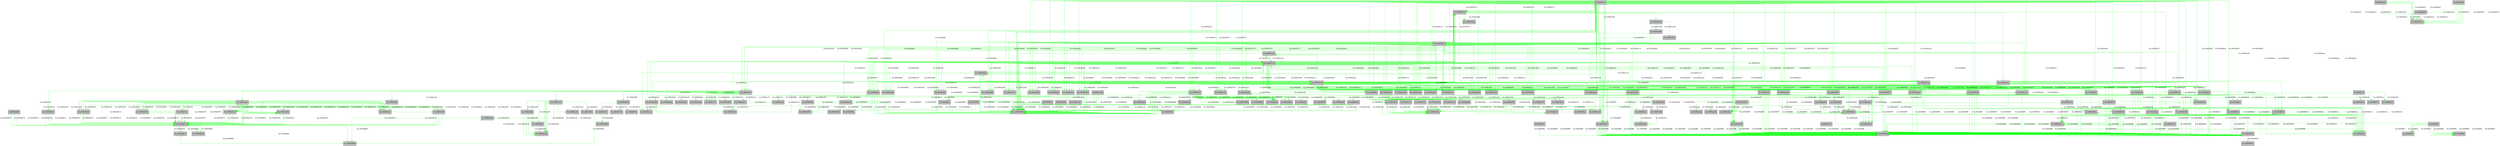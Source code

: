 digraph code {
	graph [bgcolor=white fontname="Courier" splines="ortho"];
	node [fillcolor=gray style=filled shape=box];
	edge [arrowhead="normal"];
	"0x000093c1" -> "0x00009000" [label="fcn.00009000" color="green" URL="fcn.00009000/0x00009000"];
	"0x00009000" [label="fcn.00009000" URL="fcn.00009000/0x00009000"];
	"0x000093c1" -> "0x00009721" [label="fcn.00009721" color="green" URL="fcn.00009721/0x00009721"];
	"0x00009721" [label="fcn.00009721" URL="fcn.00009721/0x00009721"];
	"0x000093c1" -> "0x0000aaae" [label="fcn.0000aaae" color="green" URL="fcn.0000aaae/0x0000aaae"];
	"0x0000aaae" [label="fcn.0000aaae" URL="fcn.0000aaae/0x0000aaae"];
	"0x000093c1" -> "0x0000ab24" [label="fcn.0000ab24" color="green" URL="fcn.0000ab24/0x0000ab24"];
	"0x0000ab24" [label="fcn.0000ab24" URL="fcn.0000ab24/0x0000ab24"];
	"0x000093c1" -> "0x0000ab9f" [label="fcn.0000ab9f" color="green" URL="fcn.0000ab9f/0x0000ab9f"];
	"0x0000ab9f" [label="fcn.0000ab9f" URL="fcn.0000ab9f/0x0000ab9f"];
	"0x000093c1" -> "0x0000abca" [label="fcn.0000abca" color="green" URL="fcn.0000abca/0x0000abca"];
	"0x0000abca" [label="fcn.0000abca" URL="fcn.0000abca/0x0000abca"];
	"0x000093c1" -> "0x0000ac31" [label="fcn.0000ac31" color="green" URL="fcn.0000ac31/0x0000ac31"];
	"0x0000ac31" [label="fcn.0000ac31" URL="fcn.0000ac31/0x0000ac31"];
	"0x000093c1" -> "0x0000aca9" [label="fcn.0000aca9" color="green" URL="fcn.0000aca9/0x0000aca9"];
	"0x0000aca9" [label="fcn.0000aca9" URL="fcn.0000aca9/0x0000aca9"];
	"0x000093c1" -> "0x0000ad3a" [label="fcn.0000ad3a" color="green" URL="fcn.0000ad3a/0x0000ad3a"];
	"0x0000ad3a" [label="fcn.0000ad3a" URL="fcn.0000ad3a/0x0000ad3a"];
	"0x000093c1" -> "0x00009721" [label="fcn.00009721" color="green" URL="fcn.00009721/0x00009721"];
	"0x00009721" [label="fcn.00009721" URL="fcn.00009721/0x00009721"];
	"0x000093c1" -> "0x0000add1" [label="fcn.0000add1" color="green" URL="fcn.0000add1/0x0000add1"];
	"0x0000add1" [label="fcn.0000add1" URL="fcn.0000add1/0x0000add1"];
	"0x000093c1" -> "0x0000adfa" [label="fcn.0000adfa" color="green" URL="fcn.0000adfa/0x0000adfa"];
	"0x0000adfa" [label="fcn.0000adfa" URL="fcn.0000adfa/0x0000adfa"];
	"0x000093c1" -> "0x0000aa00" [label="fcn.0000aa00" color="green" URL="fcn.0000aa00/0x0000aa00"];
	"0x0000aa00" [label="fcn.0000aa00" URL="fcn.0000aa00/0x0000aa00"];
	"0x000093c1" -> "0x0000aa86" [label="fcn.0000aa86" color="green" URL="fcn.0000aa86/0x0000aa86"];
	"0x0000aa86" [label="fcn.0000aa86" URL="fcn.0000aa86/0x0000aa86"];
	"0x000093c1" -> "0x0000af94" [label="fcn.0000af94" color="green" URL="fcn.0000af94/0x0000af94"];
	"0x0000af94" [label="fcn.0000af94" URL="fcn.0000af94/0x0000af94"];
	"0x000093c1" -> "0x0000b08e" [label="fcn.0000b08e" color="green" URL="fcn.0000b08e/0x0000b08e"];
	"0x0000b08e" [label="fcn.0000b08e" URL="fcn.0000b08e/0x0000b08e"];
	"0x000093c1" -> "0x0000b1c5" [label="fcn.0000b1c5" color="green" URL="fcn.0000b1c5/0x0000b1c5"];
	"0x0000b1c5" [label="fcn.0000b1c5" URL="fcn.0000b1c5/0x0000b1c5"];
	"0x000093c1" -> "0x0000b58d" [label="fcn.0000b58d" color="green" URL="fcn.0000b58d/0x0000b58d"];
	"0x0000b58d" [label="fcn.0000b58d" URL="fcn.0000b58d/0x0000b58d"];
	"0x000093c1" -> "0x00009721" [label="fcn.00009721" color="green" URL="fcn.00009721/0x00009721"];
	"0x00009721" [label="fcn.00009721" URL="fcn.00009721/0x00009721"];
	"0x000093c1" -> "0x0000b5ca" [label="fcn.0000b5ca" color="green" URL="fcn.0000b5ca/0x0000b5ca"];
	"0x0000b5ca" [label="fcn.0000b5ca" URL="fcn.0000b5ca/0x0000b5ca"];
	"0x000093c1" -> "0x0000bf6a" [label="fcn.0000bf6a" color="green" URL="fcn.0000bf6a/0x0000bf6a"];
	"0x0000bf6a" [label="fcn.0000bf6a" URL="fcn.0000bf6a/0x0000bf6a"];
	"0x000093c1" -> "0x0000c590" [label="fcn.0000c590" color="green" URL="fcn.0000c590/0x0000c590"];
	"0x0000c590" [label="fcn.0000c590" URL="fcn.0000c590/0x0000c590"];
	"0x000093c1" -> "0x00009a56" [label="fcn.00009a56" color="green" URL="fcn.00009a56/0x00009a56"];
	"0x00009a56" [label="fcn.00009a56" URL="fcn.00009a56/0x00009a56"];
	"0x000093c1" -> "0x00009aba" [label="fcn.00009aba" color="green" URL="fcn.00009aba/0x00009aba"];
	"0x00009aba" [label="fcn.00009aba" URL="fcn.00009aba/0x00009aba"];
	"0x000093c1" -> "0x00009afa" [label="fcn.00009afa" color="green" URL="fcn.00009afa/0x00009afa"];
	"0x00009afa" [label="fcn.00009afa" URL="fcn.00009afa/0x00009afa"];
	"0x000093c1" -> "0x00009b0b" [label="fcn.00009b0b" color="green" URL="fcn.00009b0b/0x00009b0b"];
	"0x00009b0b" [label="fcn.00009b0b" URL="fcn.00009b0b/0x00009b0b"];
	"0x000093c1" -> "0x00009b46" [label="fcn.00009b46" color="green" URL="fcn.00009b46/0x00009b46"];
	"0x00009b46" [label="fcn.00009b46" URL="fcn.00009b46/0x00009b46"];
	"0x000093c1" -> "0x00009bb6" [label="fcn.00009bb6" color="green" URL="fcn.00009bb6/0x00009bb6"];
	"0x00009bb6" [label="fcn.00009bb6" URL="fcn.00009bb6/0x00009bb6"];
	"0x000093c1" -> "0x00009be8" [label="fcn.00009be8" color="green" URL="fcn.00009be8/0x00009be8"];
	"0x00009be8" [label="fcn.00009be8" URL="fcn.00009be8/0x00009be8"];
	"0x000093c1" -> "0x00009cd1" [label="fcn.00009cd1" color="green" URL="fcn.00009cd1/0x00009cd1"];
	"0x00009cd1" [label="fcn.00009cd1" URL="fcn.00009cd1/0x00009cd1"];
	"0x000093c1" -> "0x00009cf8" [label="fcn.00009cf8" color="green" URL="fcn.00009cf8/0x00009cf8"];
	"0x00009cf8" [label="fcn.00009cf8" URL="fcn.00009cf8/0x00009cf8"];
	"0x000093c1" -> "0x00009d3f" [label="fcn.00009d3f" color="green" URL="fcn.00009d3f/0x00009d3f"];
	"0x00009d3f" [label="fcn.00009d3f" URL="fcn.00009d3f/0x00009d3f"];
	"0x000093c1" -> "0x00009dc9" [label="fcn.00009dc9" color="green" URL="fcn.00009dc9/0x00009dc9"];
	"0x00009dc9" [label="fcn.00009dc9" URL="fcn.00009dc9/0x00009dc9"];
	"0x000093c1" -> "0x00009e92" [label="fcn.00009e92" color="green" URL="fcn.00009e92/0x00009e92"];
	"0x00009e92" [label="fcn.00009e92" URL="fcn.00009e92/0x00009e92"];
	"0x000093c1" -> "0x00009f51" [label="fcn.00009f51" color="green" URL="fcn.00009f51/0x00009f51"];
	"0x00009f51" [label="fcn.00009f51" URL="fcn.00009f51/0x00009f51"];
	"0x000093c1" -> "0x0000a1af" [label="fcn.0000a1af" color="green" URL="fcn.0000a1af/0x0000a1af"];
	"0x0000a1af" [label="fcn.0000a1af" URL="fcn.0000a1af/0x0000a1af"];
	"0x000093c1" -> "0x0000a22a" [label="fcn.0000a22a" color="green" URL="fcn.0000a22a/0x0000a22a"];
	"0x0000a22a" [label="fcn.0000a22a" URL="fcn.0000a22a/0x0000a22a"];
	"0x000093c1" -> "0x0000a32c" [label="fcn.0000a32c" color="green" URL="fcn.0000a32c/0x0000a32c"];
	"0x0000a32c" [label="fcn.0000a32c" URL="fcn.0000a32c/0x0000a32c"];
	"0x000093c1" -> "0x0000a3e7" [label="fcn.0000a3e7" color="green" URL="fcn.0000a3e7/0x0000a3e7"];
	"0x0000a3e7" [label="fcn.0000a3e7" URL="fcn.0000a3e7/0x0000a3e7"];
	"0x000093c1" -> "0x0000a442" [label="fcn.0000a442" color="green" URL="fcn.0000a442/0x0000a442"];
	"0x0000a442" [label="fcn.0000a442" URL="fcn.0000a442/0x0000a442"];
	"0x000093c1" -> "0x0000a552" [label="fcn.0000a552" color="green" URL="fcn.0000a552/0x0000a552"];
	"0x0000a552" [label="fcn.0000a552" URL="fcn.0000a552/0x0000a552"];
	"0x000093c1" -> "0x0000a585" [label="fcn.0000a585" color="green" URL="fcn.0000a585/0x0000a585"];
	"0x0000a585" [label="fcn.0000a585" URL="fcn.0000a585/0x0000a585"];
	"0x000093c1" -> "0x0000a5b8" [label="fcn.0000a5b8" color="green" URL="fcn.0000a5b8/0x0000a5b8"];
	"0x0000a5b8" [label="fcn.0000a5b8" URL="fcn.0000a5b8/0x0000a5b8"];
	"0x000093c1" -> "0x0000a607" [label="fcn.0000a607" color="green" URL="fcn.0000a607/0x0000a607"];
	"0x0000a607" [label="fcn.0000a607" URL="fcn.0000a607/0x0000a607"];
	"0x000093c1" -> "0x0000a6d5" [label="fcn.0000a6d5" color="green" URL="fcn.0000a6d5/0x0000a6d5"];
	"0x0000a6d5" [label="fcn.0000a6d5" URL="fcn.0000a6d5/0x0000a6d5"];
	"0x000093c1" -> "0x00009000" [label="fcn.00009000" color="green" URL="fcn.00009000/0x00009000"];
	"0x00009000" [label="fcn.00009000" URL="fcn.00009000/0x00009000"];
	"0x000093c1" -> "0x0000c8d6" [label="fcn.0000c8d6" color="green" URL="fcn.0000c8d6/0x0000c8d6"];
	"0x0000c8d6" [label="fcn.0000c8d6" URL="fcn.0000c8d6/0x0000c8d6"];
	"0x000093c1" -> "0x0000ab24" [label="fcn.0000ab24" color="green" URL="fcn.0000ab24/0x0000ab24"];
	"0x0000ab24" [label="fcn.0000ab24" URL="fcn.0000ab24/0x0000ab24"];
	"0x000093c1" -> "0x0000f20b" [label="fcn.0000f20b" color="green" URL="fcn.0000f20b/0x0000f20b"];
	"0x0000f20b" [label="fcn.0000f20b" URL="fcn.0000f20b/0x0000f20b"];
	"0x000093c1" -> "0x0000c932" [label="fcn.0000c932" color="green" URL="fcn.0000c932/0x0000c932"];
	"0x0000c932" [label="fcn.0000c932" URL="fcn.0000c932/0x0000c932"];
	"0x000093c1" -> "0x0000c9c5" [label="fcn.0000c9c5" color="green" URL="fcn.0000c9c5/0x0000c9c5"];
	"0x0000c9c5" [label="fcn.0000c9c5" URL="fcn.0000c9c5/0x0000c9c5"];
	"0x0000c8d6" -> "0x0000ca0f" [label="loc.0000ca0f" color="green" URL="loc.0000ca0f/0x0000ca0f"];
	"0x0000ca0f" [label="loc.0000ca0f" URL="loc.0000ca0f/0x0000ca0f"];
	"0x0000c8d6" -> "0x0000bf2d" [label="fcn.0000bf2d" color="green" URL="fcn.0000bf2d/0x0000bf2d"];
	"0x0000bf2d" [label="fcn.0000bf2d" URL="fcn.0000bf2d/0x0000bf2d"];
	"0x0000f20b" -> "0x0000f2ec" [label="fcn.0000f2ec" color="green" URL="fcn.0000f2ec/0x0000f2ec"];
	"0x0000f2ec" [label="fcn.0000f2ec" URL="fcn.0000f2ec/0x0000f2ec"];
	"0x0000f20b" -> "0x0000f2ec" [label="fcn.0000f2ec" color="green" URL="fcn.0000f2ec/0x0000f2ec"];
	"0x0000f2ec" [label="fcn.0000f2ec" URL="fcn.0000f2ec/0x0000f2ec"];
	"0x0000f20b" -> "0x0000f4f7" [label="fcn.0000f4f7" color="green" URL="fcn.0000f4f7/0x0000f4f7"];
	"0x0000f4f7" [label="fcn.0000f4f7" URL="fcn.0000f4f7/0x0000f4f7"];
	"0x0000c932" -> "0x00009a94" [label="fcn.00009a94" color="green" URL="fcn.00009a94/0x00009a94"];
	"0x00009a94" [label="fcn.00009a94" URL="fcn.00009a94/0x00009a94"];
	"0x0000c932" -> "0x00009a7f" [label="fcn.00009a7f" color="green" URL="fcn.00009a7f/0x00009a7f"];
	"0x00009a7f" [label="fcn.00009a7f" URL="fcn.00009a7f/0x00009a7f"];
	"0x0000c9c5" -> "0x0000cc31" [label="fcn.0000cc31" color="green" URL="fcn.0000cc31/0x0000cc31"];
	"0x0000cc31" [label="fcn.0000cc31" URL="fcn.0000cc31/0x0000cc31"];
	"0x0000c9c5" -> "0x0000d6a8" [label="fcn.0000d6a8" color="green" URL="fcn.0000d6a8/0x0000d6a8"];
	"0x0000d6a8" [label="fcn.0000d6a8" URL="fcn.0000d6a8/0x0000d6a8"];
	"0x0000c9c5" -> "0x0000e0b0" [label="fcn.0000e0b0" color="green" URL="fcn.0000e0b0/0x0000e0b0"];
	"0x0000e0b0" [label="fcn.0000e0b0" URL="fcn.0000e0b0/0x0000e0b0"];
	"0x0000c9c5" -> "0x0000cc31" [label="fcn.0000cc31" color="green" URL="fcn.0000cc31/0x0000cc31"];
	"0x0000cc31" [label="fcn.0000cc31" URL="fcn.0000cc31/0x0000cc31"];
	"0x0000c9c5" -> "0x0000d96b" [label="fcn.0000d96b" color="green" URL="fcn.0000d96b/0x0000d96b"];
	"0x0000d96b" [label="fcn.0000d96b" URL="fcn.0000d96b/0x0000d96b"];
	"0x0000c9c5" -> "0x0000d419" [label="fcn.0000d419" color="green" URL="fcn.0000d419/0x0000d419"];
	"0x0000d419" [label="fcn.0000d419" URL="fcn.0000d419/0x0000d419"];
	"0x0000c9c5" -> "0x0000ceab" [label="fcn.0000ceab" color="green" URL="fcn.0000ceab/0x0000ceab"];
	"0x0000ceab" [label="fcn.0000ceab" URL="fcn.0000ceab/0x0000ceab"];
	"0x0000c9c5" -> "0x0000cc31" [label="fcn.0000cc31" color="green" URL="fcn.0000cc31/0x0000cc31"];
	"0x0000cc31" [label="fcn.0000cc31" URL="fcn.0000cc31/0x0000cc31"];
	"0x0000c9c5" -> "0x0000d3ad" [label="fcn.0000d3ad" color="green" URL="fcn.0000d3ad/0x0000d3ad"];
	"0x0000d3ad" [label="fcn.0000d3ad" URL="fcn.0000d3ad/0x0000d3ad"];
	"0x0000c9c5" -> "0x0000d942" [label="fcn.0000d942" color="green" URL="fcn.0000d942/0x0000d942"];
	"0x0000d942" [label="fcn.0000d942" URL="fcn.0000d942/0x0000d942"];
	"0x0000c9c5" -> "0x0000d3df" [label="fcn.0000d3df" color="green" URL="fcn.0000d3df/0x0000d3df"];
	"0x0000d3df" [label="fcn.0000d3df" URL="fcn.0000d3df/0x0000d3df"];
	"0x0000c9c5" -> "0x0000cd31" [label="fcn.0000cd31" color="green" URL="fcn.0000cd31/0x0000cd31"];
	"0x0000cd31" [label="fcn.0000cd31" URL="fcn.0000cd31/0x0000cd31"];
	"0x0000c9c5" -> "0x0000cc31" [label="fcn.0000cc31" color="green" URL="fcn.0000cc31/0x0000cc31"];
	"0x0000cc31" [label="fcn.0000cc31" URL="fcn.0000cc31/0x0000cc31"];
	"0x0000c9c5" -> "0x0000cf86" [label="fcn.0000cf86" color="green" URL="fcn.0000cf86/0x0000cf86"];
	"0x0000cf86" [label="fcn.0000cf86" URL="fcn.0000cf86/0x0000cf86"];
	"0x0000c9c5" -> "0x0000ca0f" [label="loc.0000ca0f" color="green" URL="loc.0000ca0f/0x0000ca0f"];
	"0x0000ca0f" [label="loc.0000ca0f" URL="loc.0000ca0f/0x0000ca0f"];
	"0x00009721" -> "0x0000a15c" [label="fcn.0000a15c" color="green" URL="fcn.0000a15c/0x0000a15c"];
	"0x0000a15c" [label="fcn.0000a15c" URL="fcn.0000a15c/0x0000a15c"];
	"0x00009721" -> "0x0000973a" [label="fcn.0000973a" color="green" URL="fcn.0000973a/0x0000973a"];
	"0x0000973a" [label="fcn.0000973a" URL="fcn.0000973a/0x0000973a"];
	"0x00009721" -> "0x00009a10" [label="fcn.00009a10" color="green" URL="fcn.00009a10/0x00009a10"];
	"0x00009a10" [label="fcn.00009a10" URL="fcn.00009a10/0x00009a10"];
	"0x00009721" -> "0x0000a9d8" [label="fcn.0000a9d8" color="green" URL="fcn.0000a9d8/0x0000a9d8"];
	"0x0000a9d8" [label="fcn.0000a9d8" URL="fcn.0000a9d8/0x0000a9d8"];
	"0x00009721" -> "0x0000c493" [label="fcn.0000c493" color="green" URL="fcn.0000c493/0x0000c493"];
	"0x0000c493" [label="fcn.0000c493" URL="fcn.0000c493/0x0000c493"];
	"0x0000a15c" -> "0x000099ff" [label="fcn.000099ff" color="green" URL="fcn.000099ff/0x000099ff"];
	"0x000099ff" [label="fcn.000099ff" URL="fcn.000099ff/0x000099ff"];
	"0x0000a15c" -> "0x000099ff" [label="fcn.000099ff" color="green" URL="fcn.000099ff/0x000099ff"];
	"0x000099ff" [label="fcn.000099ff" URL="fcn.000099ff/0x000099ff"];
	"0x0000973a" -> "0x00009a56" [label="fcn.00009a56" color="green" URL="fcn.00009a56/0x00009a56"];
	"0x00009a56" [label="fcn.00009a56" URL="fcn.00009a56/0x00009a56"];
	"0x0000973a" -> "0x00009aba" [label="fcn.00009aba" color="green" URL="fcn.00009aba/0x00009aba"];
	"0x00009aba" [label="fcn.00009aba" URL="fcn.00009aba/0x00009aba"];
	"0x0000973a" -> "0x00009afa" [label="fcn.00009afa" color="green" URL="fcn.00009afa/0x00009afa"];
	"0x00009afa" [label="fcn.00009afa" URL="fcn.00009afa/0x00009afa"];
	"0x0000973a" -> "0x00009b0b" [label="fcn.00009b0b" color="green" URL="fcn.00009b0b/0x00009b0b"];
	"0x00009b0b" [label="fcn.00009b0b" URL="fcn.00009b0b/0x00009b0b"];
	"0x0000973a" -> "0x00009b46" [label="fcn.00009b46" color="green" URL="fcn.00009b46/0x00009b46"];
	"0x00009b46" [label="fcn.00009b46" URL="fcn.00009b46/0x00009b46"];
	"0x0000973a" -> "0x00009bb6" [label="fcn.00009bb6" color="green" URL="fcn.00009bb6/0x00009bb6"];
	"0x00009bb6" [label="fcn.00009bb6" URL="fcn.00009bb6/0x00009bb6"];
	"0x0000973a" -> "0x00009be8" [label="fcn.00009be8" color="green" URL="fcn.00009be8/0x00009be8"];
	"0x00009be8" [label="fcn.00009be8" URL="fcn.00009be8/0x00009be8"];
	"0x0000973a" -> "0x00009cd1" [label="fcn.00009cd1" color="green" URL="fcn.00009cd1/0x00009cd1"];
	"0x00009cd1" [label="fcn.00009cd1" URL="fcn.00009cd1/0x00009cd1"];
	"0x0000973a" -> "0x00009cf8" [label="fcn.00009cf8" color="green" URL="fcn.00009cf8/0x00009cf8"];
	"0x00009cf8" [label="fcn.00009cf8" URL="fcn.00009cf8/0x00009cf8"];
	"0x0000973a" -> "0x00009d3f" [label="fcn.00009d3f" color="green" URL="fcn.00009d3f/0x00009d3f"];
	"0x00009d3f" [label="fcn.00009d3f" URL="fcn.00009d3f/0x00009d3f"];
	"0x0000973a" -> "0x00009dc9" [label="fcn.00009dc9" color="green" URL="fcn.00009dc9/0x00009dc9"];
	"0x00009dc9" [label="fcn.00009dc9" URL="fcn.00009dc9/0x00009dc9"];
	"0x0000973a" -> "0x00009e92" [label="fcn.00009e92" color="green" URL="fcn.00009e92/0x00009e92"];
	"0x00009e92" [label="fcn.00009e92" URL="fcn.00009e92/0x00009e92"];
	"0x0000973a" -> "0x00009f51" [label="fcn.00009f51" color="green" URL="fcn.00009f51/0x00009f51"];
	"0x00009f51" [label="fcn.00009f51" URL="fcn.00009f51/0x00009f51"];
	"0x0000973a" -> "0x0000a1af" [label="fcn.0000a1af" color="green" URL="fcn.0000a1af/0x0000a1af"];
	"0x0000a1af" [label="fcn.0000a1af" URL="fcn.0000a1af/0x0000a1af"];
	"0x0000973a" -> "0x0000a22a" [label="fcn.0000a22a" color="green" URL="fcn.0000a22a/0x0000a22a"];
	"0x0000a22a" [label="fcn.0000a22a" URL="fcn.0000a22a/0x0000a22a"];
	"0x0000973a" -> "0x0000a32c" [label="fcn.0000a32c" color="green" URL="fcn.0000a32c/0x0000a32c"];
	"0x0000a32c" [label="fcn.0000a32c" URL="fcn.0000a32c/0x0000a32c"];
	"0x0000973a" -> "0x0000a3e7" [label="fcn.0000a3e7" color="green" URL="fcn.0000a3e7/0x0000a3e7"];
	"0x0000a3e7" [label="fcn.0000a3e7" URL="fcn.0000a3e7/0x0000a3e7"];
	"0x0000973a" -> "0x0000a442" [label="fcn.0000a442" color="green" URL="fcn.0000a442/0x0000a442"];
	"0x0000a442" [label="fcn.0000a442" URL="fcn.0000a442/0x0000a442"];
	"0x0000973a" -> "0x0000a552" [label="fcn.0000a552" color="green" URL="fcn.0000a552/0x0000a552"];
	"0x0000a552" [label="fcn.0000a552" URL="fcn.0000a552/0x0000a552"];
	"0x0000973a" -> "0x0000a585" [label="fcn.0000a585" color="green" URL="fcn.0000a585/0x0000a585"];
	"0x0000a585" [label="fcn.0000a585" URL="fcn.0000a585/0x0000a585"];
	"0x0000973a" -> "0x0000a5b8" [label="fcn.0000a5b8" color="green" URL="fcn.0000a5b8/0x0000a5b8"];
	"0x0000a5b8" [label="fcn.0000a5b8" URL="fcn.0000a5b8/0x0000a5b8"];
	"0x0000973a" -> "0x0000a607" [label="fcn.0000a607" color="green" URL="fcn.0000a607/0x0000a607"];
	"0x0000a607" [label="fcn.0000a607" URL="fcn.0000a607/0x0000a607"];
	"0x0000973a" -> "0x0000a6d5" [label="fcn.0000a6d5" color="green" URL="fcn.0000a6d5/0x0000a6d5"];
	"0x0000a6d5" [label="fcn.0000a6d5" URL="fcn.0000a6d5/0x0000a6d5"];
	"0x0000973a" -> "0x00009000" [label="fcn.00009000" color="green" URL="fcn.00009000/0x00009000"];
	"0x00009000" [label="fcn.00009000" URL="fcn.00009000/0x00009000"];
	"0x00009a10" -> "0x00009a56" [label="fcn.00009a56" color="green" URL="fcn.00009a56/0x00009a56"];
	"0x00009a56" [label="fcn.00009a56" URL="fcn.00009a56/0x00009a56"];
	"0x00009a10" -> "0x00009aba" [label="fcn.00009aba" color="green" URL="fcn.00009aba/0x00009aba"];
	"0x00009aba" [label="fcn.00009aba" URL="fcn.00009aba/0x00009aba"];
	"0x00009a10" -> "0x00009afa" [label="fcn.00009afa" color="green" URL="fcn.00009afa/0x00009afa"];
	"0x00009afa" [label="fcn.00009afa" URL="fcn.00009afa/0x00009afa"];
	"0x00009a10" -> "0x00009b0b" [label="fcn.00009b0b" color="green" URL="fcn.00009b0b/0x00009b0b"];
	"0x00009b0b" [label="fcn.00009b0b" URL="fcn.00009b0b/0x00009b0b"];
	"0x00009a10" -> "0x00009b46" [label="fcn.00009b46" color="green" URL="fcn.00009b46/0x00009b46"];
	"0x00009b46" [label="fcn.00009b46" URL="fcn.00009b46/0x00009b46"];
	"0x00009a10" -> "0x00009bb6" [label="fcn.00009bb6" color="green" URL="fcn.00009bb6/0x00009bb6"];
	"0x00009bb6" [label="fcn.00009bb6" URL="fcn.00009bb6/0x00009bb6"];
	"0x00009a10" -> "0x00009be8" [label="fcn.00009be8" color="green" URL="fcn.00009be8/0x00009be8"];
	"0x00009be8" [label="fcn.00009be8" URL="fcn.00009be8/0x00009be8"];
	"0x00009a10" -> "0x00009cd1" [label="fcn.00009cd1" color="green" URL="fcn.00009cd1/0x00009cd1"];
	"0x00009cd1" [label="fcn.00009cd1" URL="fcn.00009cd1/0x00009cd1"];
	"0x00009a10" -> "0x00009cf8" [label="fcn.00009cf8" color="green" URL="fcn.00009cf8/0x00009cf8"];
	"0x00009cf8" [label="fcn.00009cf8" URL="fcn.00009cf8/0x00009cf8"];
	"0x00009a10" -> "0x00009d3f" [label="fcn.00009d3f" color="green" URL="fcn.00009d3f/0x00009d3f"];
	"0x00009d3f" [label="fcn.00009d3f" URL="fcn.00009d3f/0x00009d3f"];
	"0x00009a10" -> "0x00009dc9" [label="fcn.00009dc9" color="green" URL="fcn.00009dc9/0x00009dc9"];
	"0x00009dc9" [label="fcn.00009dc9" URL="fcn.00009dc9/0x00009dc9"];
	"0x00009a10" -> "0x00009e92" [label="fcn.00009e92" color="green" URL="fcn.00009e92/0x00009e92"];
	"0x00009e92" [label="fcn.00009e92" URL="fcn.00009e92/0x00009e92"];
	"0x00009a10" -> "0x00009f51" [label="fcn.00009f51" color="green" URL="fcn.00009f51/0x00009f51"];
	"0x00009f51" [label="fcn.00009f51" URL="fcn.00009f51/0x00009f51"];
	"0x00009a10" -> "0x0000a1af" [label="fcn.0000a1af" color="green" URL="fcn.0000a1af/0x0000a1af"];
	"0x0000a1af" [label="fcn.0000a1af" URL="fcn.0000a1af/0x0000a1af"];
	"0x00009a10" -> "0x0000a22a" [label="fcn.0000a22a" color="green" URL="fcn.0000a22a/0x0000a22a"];
	"0x0000a22a" [label="fcn.0000a22a" URL="fcn.0000a22a/0x0000a22a"];
	"0x00009a10" -> "0x0000a32c" [label="fcn.0000a32c" color="green" URL="fcn.0000a32c/0x0000a32c"];
	"0x0000a32c" [label="fcn.0000a32c" URL="fcn.0000a32c/0x0000a32c"];
	"0x00009a10" -> "0x0000a3e7" [label="fcn.0000a3e7" color="green" URL="fcn.0000a3e7/0x0000a3e7"];
	"0x0000a3e7" [label="fcn.0000a3e7" URL="fcn.0000a3e7/0x0000a3e7"];
	"0x00009a10" -> "0x0000a442" [label="fcn.0000a442" color="green" URL="fcn.0000a442/0x0000a442"];
	"0x0000a442" [label="fcn.0000a442" URL="fcn.0000a442/0x0000a442"];
	"0x00009a10" -> "0x0000a552" [label="fcn.0000a552" color="green" URL="fcn.0000a552/0x0000a552"];
	"0x0000a552" [label="fcn.0000a552" URL="fcn.0000a552/0x0000a552"];
	"0x00009a10" -> "0x0000a585" [label="fcn.0000a585" color="green" URL="fcn.0000a585/0x0000a585"];
	"0x0000a585" [label="fcn.0000a585" URL="fcn.0000a585/0x0000a585"];
	"0x00009a10" -> "0x0000a5b8" [label="fcn.0000a5b8" color="green" URL="fcn.0000a5b8/0x0000a5b8"];
	"0x0000a5b8" [label="fcn.0000a5b8" URL="fcn.0000a5b8/0x0000a5b8"];
	"0x00009a10" -> "0x0000a607" [label="fcn.0000a607" color="green" URL="fcn.0000a607/0x0000a607"];
	"0x0000a607" [label="fcn.0000a607" URL="fcn.0000a607/0x0000a607"];
	"0x00009a10" -> "0x0000a6d5" [label="fcn.0000a6d5" color="green" URL="fcn.0000a6d5/0x0000a6d5"];
	"0x0000a6d5" [label="fcn.0000a6d5" URL="fcn.0000a6d5/0x0000a6d5"];
	"0x00009a56" -> "0x00009c5c" [label="fcn.00009c5c" color="green" URL="fcn.00009c5c/0x00009c5c"];
	"0x00009c5c" [label="fcn.00009c5c" URL="fcn.00009c5c/0x00009c5c"];
	"0x00009a56" -> "0x0000633c" [label="fcn.0000633c" color="green" URL="fcn.0000633c/0x0000633c"];
	"0x0000633c" [label="fcn.0000633c" URL="fcn.0000633c/0x0000633c"];
	"0x00009a56" -> "0x00008002" [label="fcn.00008002" color="green" URL="fcn.00008002/0x00008002"];
	"0x00008002" [label="fcn.00008002" URL="fcn.00008002/0x00008002"];
	"0x00009a56" -> "0x000099ff" [label="fcn.000099ff" color="green" URL="fcn.000099ff/0x000099ff"];
	"0x000099ff" [label="fcn.000099ff" URL="fcn.000099ff/0x000099ff"];
	"0x00009a56" -> "0x000099ff" [label="fcn.000099ff" color="green" URL="fcn.000099ff/0x000099ff"];
	"0x000099ff" [label="fcn.000099ff" URL="fcn.000099ff/0x000099ff"];
	"0x00009a56" -> "0x000099ff" [label="fcn.000099ff" color="green" URL="fcn.000099ff/0x000099ff"];
	"0x000099ff" [label="fcn.000099ff" URL="fcn.000099ff/0x000099ff"];
	"0x00009a56" -> "0x00009b58" [label="fcn.00009b58" color="green" URL="fcn.00009b58/0x00009b58"];
	"0x00009b58" [label="fcn.00009b58" URL="fcn.00009b58/0x00009b58"];
	"0x00009a56" -> "0x00009a9c" [label="loc.00009a9c" color="green" URL="loc.00009a9c/0x00009a9c"];
	"0x00009a9c" [label="loc.00009a9c" URL="loc.00009a9c/0x00009a9c"];
	"0x00009c5c" -> "0x0000633c" [label="fcn.0000633c" color="green" URL="fcn.0000633c/0x0000633c"];
	"0x0000633c" [label="fcn.0000633c" URL="fcn.0000633c/0x0000633c"];
	"0x00009c5c" -> "0x00008002" [label="fcn.00008002" color="green" URL="fcn.00008002/0x00008002"];
	"0x00008002" [label="fcn.00008002" URL="fcn.00008002/0x00008002"];
	"0x00009c5c" -> "0x000099ff" [label="fcn.000099ff" color="green" URL="fcn.000099ff/0x000099ff"];
	"0x000099ff" [label="fcn.000099ff" URL="fcn.000099ff/0x000099ff"];
	"0x00009c5c" -> "0x000099ff" [label="fcn.000099ff" color="green" URL="fcn.000099ff/0x000099ff"];
	"0x000099ff" [label="fcn.000099ff" URL="fcn.000099ff/0x000099ff"];
	"0x00008002" -> "0x00000401" [label="fcn.00000401" color="green" URL="fcn.00000401/0x00000401"];
	"0x00000401" [label="fcn.00000401" URL="fcn.00000401/0x00000401"];
	"0x00009b58" -> "0x00009c5c" [label="fcn.00009c5c" color="green" URL="fcn.00009c5c/0x00009c5c"];
	"0x00009c5c" [label="fcn.00009c5c" URL="fcn.00009c5c/0x00009c5c"];
	"0x00009b58" -> "0x000099ff" [label="fcn.000099ff" color="green" URL="fcn.000099ff/0x000099ff"];
	"0x000099ff" [label="fcn.000099ff" URL="fcn.000099ff/0x000099ff"];
	"0x00009b58" -> "0x0000633c" [label="fcn.0000633c" color="green" URL="fcn.0000633c/0x0000633c"];
	"0x0000633c" [label="fcn.0000633c" URL="fcn.0000633c/0x0000633c"];
	"0x00009b58" -> "0x00008002" [label="fcn.00008002" color="green" URL="fcn.00008002/0x00008002"];
	"0x00008002" [label="fcn.00008002" URL="fcn.00008002/0x00008002"];
	"0x00009b58" -> "0x000099ff" [label="fcn.000099ff" color="green" URL="fcn.000099ff/0x000099ff"];
	"0x000099ff" [label="fcn.000099ff" URL="fcn.000099ff/0x000099ff"];
	"0x00009aba" -> "0x00009c5c" [label="fcn.00009c5c" color="green" URL="fcn.00009c5c/0x00009c5c"];
	"0x00009c5c" [label="fcn.00009c5c" URL="fcn.00009c5c/0x00009c5c"];
	"0x00009aba" -> "0x000099ff" [label="fcn.000099ff" color="green" URL="fcn.000099ff/0x000099ff"];
	"0x000099ff" [label="fcn.000099ff" URL="fcn.000099ff/0x000099ff"];
	"0x00009aba" -> "0x0000633c" [label="fcn.0000633c" color="green" URL="fcn.0000633c/0x0000633c"];
	"0x0000633c" [label="fcn.0000633c" URL="fcn.0000633c/0x0000633c"];
	"0x00009aba" -> "0x00008002" [label="fcn.00008002" color="green" URL="fcn.00008002/0x00008002"];
	"0x00008002" [label="fcn.00008002" URL="fcn.00008002/0x00008002"];
	"0x00009aba" -> "0x000099ff" [label="fcn.000099ff" color="green" URL="fcn.000099ff/0x000099ff"];
	"0x000099ff" [label="fcn.000099ff" URL="fcn.000099ff/0x000099ff"];
	"0x00009aba" -> "0x000099ff" [label="fcn.000099ff" color="green" URL="fcn.000099ff/0x000099ff"];
	"0x000099ff" [label="fcn.000099ff" URL="fcn.000099ff/0x000099ff"];
	"0x00009aba" -> "0x00009b58" [label="fcn.00009b58" color="green" URL="fcn.00009b58/0x00009b58"];
	"0x00009b58" [label="fcn.00009b58" URL="fcn.00009b58/0x00009b58"];
	"0x00009afa" -> "0x00009c5c" [label="fcn.00009c5c" color="green" URL="fcn.00009c5c/0x00009c5c"];
	"0x00009c5c" [label="fcn.00009c5c" URL="fcn.00009c5c/0x00009c5c"];
	"0x00009afa" -> "0x000099ff" [label="fcn.000099ff" color="green" URL="fcn.000099ff/0x000099ff"];
	"0x000099ff" [label="fcn.000099ff" URL="fcn.000099ff/0x000099ff"];
	"0x00009afa" -> "0x0000633c" [label="fcn.0000633c" color="green" URL="fcn.0000633c/0x0000633c"];
	"0x0000633c" [label="fcn.0000633c" URL="fcn.0000633c/0x0000633c"];
	"0x00009afa" -> "0x00008002" [label="fcn.00008002" color="green" URL="fcn.00008002/0x00008002"];
	"0x00008002" [label="fcn.00008002" URL="fcn.00008002/0x00008002"];
	"0x00009afa" -> "0x000099ff" [label="fcn.000099ff" color="green" URL="fcn.000099ff/0x000099ff"];
	"0x000099ff" [label="fcn.000099ff" URL="fcn.000099ff/0x000099ff"];
	"0x00009b0b" -> "0x00009c5c" [label="fcn.00009c5c" color="green" URL="fcn.00009c5c/0x00009c5c"];
	"0x00009c5c" [label="fcn.00009c5c" URL="fcn.00009c5c/0x00009c5c"];
	"0x00009b0b" -> "0x000099ff" [label="fcn.000099ff" color="green" URL="fcn.000099ff/0x000099ff"];
	"0x000099ff" [label="fcn.000099ff" URL="fcn.000099ff/0x000099ff"];
	"0x00009b0b" -> "0x0000633c" [label="fcn.0000633c" color="green" URL="fcn.0000633c/0x0000633c"];
	"0x0000633c" [label="fcn.0000633c" URL="fcn.0000633c/0x0000633c"];
	"0x00009b0b" -> "0x00008002" [label="fcn.00008002" color="green" URL="fcn.00008002/0x00008002"];
	"0x00008002" [label="fcn.00008002" URL="fcn.00008002/0x00008002"];
	"0x00009b0b" -> "0x000099ff" [label="fcn.000099ff" color="green" URL="fcn.000099ff/0x000099ff"];
	"0x000099ff" [label="fcn.000099ff" URL="fcn.000099ff/0x000099ff"];
	"0x00009b46" -> "0x00009c5c" [label="fcn.00009c5c" color="green" URL="fcn.00009c5c/0x00009c5c"];
	"0x00009c5c" [label="fcn.00009c5c" URL="fcn.00009c5c/0x00009c5c"];
	"0x00009b46" -> "0x000099ff" [label="fcn.000099ff" color="green" URL="fcn.000099ff/0x000099ff"];
	"0x000099ff" [label="fcn.000099ff" URL="fcn.000099ff/0x000099ff"];
	"0x00009b46" -> "0x0000633c" [label="fcn.0000633c" color="green" URL="fcn.0000633c/0x0000633c"];
	"0x0000633c" [label="fcn.0000633c" URL="fcn.0000633c/0x0000633c"];
	"0x00009b46" -> "0x00008002" [label="fcn.00008002" color="green" URL="fcn.00008002/0x00008002"];
	"0x00008002" [label="fcn.00008002" URL="fcn.00008002/0x00008002"];
	"0x00009b46" -> "0x000099ff" [label="fcn.000099ff" color="green" URL="fcn.000099ff/0x000099ff"];
	"0x000099ff" [label="fcn.000099ff" URL="fcn.000099ff/0x000099ff"];
	"0x00009bb6" -> "0x00009c5c" [label="fcn.00009c5c" color="green" URL="fcn.00009c5c/0x00009c5c"];
	"0x00009c5c" [label="fcn.00009c5c" URL="fcn.00009c5c/0x00009c5c"];
	"0x00009bb6" -> "0x000099ff" [label="fcn.000099ff" color="green" URL="fcn.000099ff/0x000099ff"];
	"0x000099ff" [label="fcn.000099ff" URL="fcn.000099ff/0x000099ff"];
	"0x00009bb6" -> "0x0000633c" [label="fcn.0000633c" color="green" URL="fcn.0000633c/0x0000633c"];
	"0x0000633c" [label="fcn.0000633c" URL="fcn.0000633c/0x0000633c"];
	"0x00009bb6" -> "0x00008002" [label="fcn.00008002" color="green" URL="fcn.00008002/0x00008002"];
	"0x00008002" [label="fcn.00008002" URL="fcn.00008002/0x00008002"];
	"0x00009bb6" -> "0x000099ff" [label="fcn.000099ff" color="green" URL="fcn.000099ff/0x000099ff"];
	"0x000099ff" [label="fcn.000099ff" URL="fcn.000099ff/0x000099ff"];
	"0x00009be8" -> "0x000099ff" [label="fcn.000099ff" color="green" URL="fcn.000099ff/0x000099ff"];
	"0x000099ff" [label="fcn.000099ff" URL="fcn.000099ff/0x000099ff"];
	"0x00009be8" -> "0x0000633c" [label="fcn.0000633c" color="green" URL="fcn.0000633c/0x0000633c"];
	"0x0000633c" [label="fcn.0000633c" URL="fcn.0000633c/0x0000633c"];
	"0x00009be8" -> "0x00008002" [label="fcn.00008002" color="green" URL="fcn.00008002/0x00008002"];
	"0x00008002" [label="fcn.00008002" URL="fcn.00008002/0x00008002"];
	"0x00009be8" -> "0x000099ff" [label="fcn.000099ff" color="green" URL="fcn.000099ff/0x000099ff"];
	"0x000099ff" [label="fcn.000099ff" URL="fcn.000099ff/0x000099ff"];
	"0x00009be8" -> "0x00009c5c" [label="fcn.00009c5c" color="green" URL="fcn.00009c5c/0x00009c5c"];
	"0x00009c5c" [label="fcn.00009c5c" URL="fcn.00009c5c/0x00009c5c"];
	"0x00009cd1" -> "0x0000633c" [label="fcn.0000633c" color="green" URL="fcn.0000633c/0x0000633c"];
	"0x0000633c" [label="fcn.0000633c" URL="fcn.0000633c/0x0000633c"];
	"0x00009cd1" -> "0x00008002" [label="fcn.00008002" color="green" URL="fcn.00008002/0x00008002"];
	"0x00008002" [label="fcn.00008002" URL="fcn.00008002/0x00008002"];
	"0x00009cd1" -> "0x000099ff" [label="fcn.000099ff" color="green" URL="fcn.000099ff/0x000099ff"];
	"0x000099ff" [label="fcn.000099ff" URL="fcn.000099ff/0x000099ff"];
	"0x00009cd1" -> "0x000099ff" [label="fcn.000099ff" color="green" URL="fcn.000099ff/0x000099ff"];
	"0x000099ff" [label="fcn.000099ff" URL="fcn.000099ff/0x000099ff"];
	"0x00009cf8" -> "0x0000633c" [label="fcn.0000633c" color="green" URL="fcn.0000633c/0x0000633c"];
	"0x0000633c" [label="fcn.0000633c" URL="fcn.0000633c/0x0000633c"];
	"0x00009cf8" -> "0x00008002" [label="fcn.00008002" color="green" URL="fcn.00008002/0x00008002"];
	"0x00008002" [label="fcn.00008002" URL="fcn.00008002/0x00008002"];
	"0x00009cf8" -> "0x000099ff" [label="fcn.000099ff" color="green" URL="fcn.000099ff/0x000099ff"];
	"0x000099ff" [label="fcn.000099ff" URL="fcn.000099ff/0x000099ff"];
	"0x00009cf8" -> "0x000099ff" [label="fcn.000099ff" color="green" URL="fcn.000099ff/0x000099ff"];
	"0x000099ff" [label="fcn.000099ff" URL="fcn.000099ff/0x000099ff"];
	"0x00009d3f" -> "0x0000633c" [label="fcn.0000633c" color="green" URL="fcn.0000633c/0x0000633c"];
	"0x0000633c" [label="fcn.0000633c" URL="fcn.0000633c/0x0000633c"];
	"0x00009d3f" -> "0x00008002" [label="fcn.00008002" color="green" URL="fcn.00008002/0x00008002"];
	"0x00008002" [label="fcn.00008002" URL="fcn.00008002/0x00008002"];
	"0x00009d3f" -> "0x000099ff" [label="fcn.000099ff" color="green" URL="fcn.000099ff/0x000099ff"];
	"0x000099ff" [label="fcn.000099ff" URL="fcn.000099ff/0x000099ff"];
	"0x00009d3f" -> "0x000099ff" [label="fcn.000099ff" color="green" URL="fcn.000099ff/0x000099ff"];
	"0x000099ff" [label="fcn.000099ff" URL="fcn.000099ff/0x000099ff"];
	"0x00009dc9" -> "0x0000633c" [label="fcn.0000633c" color="green" URL="fcn.0000633c/0x0000633c"];
	"0x0000633c" [label="fcn.0000633c" URL="fcn.0000633c/0x0000633c"];
	"0x00009dc9" -> "0x00008002" [label="fcn.00008002" color="green" URL="fcn.00008002/0x00008002"];
	"0x00008002" [label="fcn.00008002" URL="fcn.00008002/0x00008002"];
	"0x00009dc9" -> "0x000099ff" [label="fcn.000099ff" color="green" URL="fcn.000099ff/0x000099ff"];
	"0x000099ff" [label="fcn.000099ff" URL="fcn.000099ff/0x000099ff"];
	"0x00009dc9" -> "0x000099ff" [label="fcn.000099ff" color="green" URL="fcn.000099ff/0x000099ff"];
	"0x000099ff" [label="fcn.000099ff" URL="fcn.000099ff/0x000099ff"];
	"0x00009e92" -> "0x000099ff" [label="fcn.000099ff" color="green" URL="fcn.000099ff/0x000099ff"];
	"0x000099ff" [label="fcn.000099ff" URL="fcn.000099ff/0x000099ff"];
	"0x00009e92" -> "0x000099ff" [label="fcn.000099ff" color="green" URL="fcn.000099ff/0x000099ff"];
	"0x000099ff" [label="fcn.000099ff" URL="fcn.000099ff/0x000099ff"];
	"0x00009e92" -> "0x000099ff" [label="fcn.000099ff" color="green" URL="fcn.000099ff/0x000099ff"];
	"0x000099ff" [label="fcn.000099ff" URL="fcn.000099ff/0x000099ff"];
	"0x00009e92" -> "0x000099ff" [label="fcn.000099ff" color="green" URL="fcn.000099ff/0x000099ff"];
	"0x000099ff" [label="fcn.000099ff" URL="fcn.000099ff/0x000099ff"];
	"0x00009e92" -> "0x000099ff" [label="fcn.000099ff" color="green" URL="fcn.000099ff/0x000099ff"];
	"0x000099ff" [label="fcn.000099ff" URL="fcn.000099ff/0x000099ff"];
	"0x00009e92" -> "0x000099ff" [label="fcn.000099ff" color="green" URL="fcn.000099ff/0x000099ff"];
	"0x000099ff" [label="fcn.000099ff" URL="fcn.000099ff/0x000099ff"];
	"0x00009e92" -> "0x000099ff" [label="fcn.000099ff" color="green" URL="fcn.000099ff/0x000099ff"];
	"0x000099ff" [label="fcn.000099ff" URL="fcn.000099ff/0x000099ff"];
	"0x00009e92" -> "0x000099ff" [label="fcn.000099ff" color="green" URL="fcn.000099ff/0x000099ff"];
	"0x000099ff" [label="fcn.000099ff" URL="fcn.000099ff/0x000099ff"];
	"0x00009e92" -> "0x000099ff" [label="fcn.000099ff" color="green" URL="fcn.000099ff/0x000099ff"];
	"0x000099ff" [label="fcn.000099ff" URL="fcn.000099ff/0x000099ff"];
	"0x00009e92" -> "0x000099ff" [label="fcn.000099ff" color="green" URL="fcn.000099ff/0x000099ff"];
	"0x000099ff" [label="fcn.000099ff" URL="fcn.000099ff/0x000099ff"];
	"0x00009e92" -> "0x000099ff" [label="fcn.000099ff" color="green" URL="fcn.000099ff/0x000099ff"];
	"0x000099ff" [label="fcn.000099ff" URL="fcn.000099ff/0x000099ff"];
	"0x00009e92" -> "0x000099ff" [label="fcn.000099ff" color="green" URL="fcn.000099ff/0x000099ff"];
	"0x000099ff" [label="fcn.000099ff" URL="fcn.000099ff/0x000099ff"];
	"0x00009f51" -> "0x000099ff" [label="fcn.000099ff" color="green" URL="fcn.000099ff/0x000099ff"];
	"0x000099ff" [label="fcn.000099ff" URL="fcn.000099ff/0x000099ff"];
	"0x00009f51" -> "0x000099ff" [label="fcn.000099ff" color="green" URL="fcn.000099ff/0x000099ff"];
	"0x000099ff" [label="fcn.000099ff" URL="fcn.000099ff/0x000099ff"];
	"0x00009f51" -> "0x000099ff" [label="fcn.000099ff" color="green" URL="fcn.000099ff/0x000099ff"];
	"0x000099ff" [label="fcn.000099ff" URL="fcn.000099ff/0x000099ff"];
	"0x00009f51" -> "0x000099ff" [label="fcn.000099ff" color="green" URL="fcn.000099ff/0x000099ff"];
	"0x000099ff" [label="fcn.000099ff" URL="fcn.000099ff/0x000099ff"];
	"0x00009f51" -> "0x000099ff" [label="fcn.000099ff" color="green" URL="fcn.000099ff/0x000099ff"];
	"0x000099ff" [label="fcn.000099ff" URL="fcn.000099ff/0x000099ff"];
	"0x00009f51" -> "0x000099ff" [label="fcn.000099ff" color="green" URL="fcn.000099ff/0x000099ff"];
	"0x000099ff" [label="fcn.000099ff" URL="fcn.000099ff/0x000099ff"];
	"0x00009f51" -> "0x000099ff" [label="fcn.000099ff" color="green" URL="fcn.000099ff/0x000099ff"];
	"0x000099ff" [label="fcn.000099ff" URL="fcn.000099ff/0x000099ff"];
	"0x00009f51" -> "0x000099ff" [label="fcn.000099ff" color="green" URL="fcn.000099ff/0x000099ff"];
	"0x000099ff" [label="fcn.000099ff" URL="fcn.000099ff/0x000099ff"];
	"0x00009f51" -> "0x000099ff" [label="fcn.000099ff" color="green" URL="fcn.000099ff/0x000099ff"];
	"0x000099ff" [label="fcn.000099ff" URL="fcn.000099ff/0x000099ff"];
	"0x00009f51" -> "0x000099ff" [label="fcn.000099ff" color="green" URL="fcn.000099ff/0x000099ff"];
	"0x000099ff" [label="fcn.000099ff" URL="fcn.000099ff/0x000099ff"];
	"0x00009f51" -> "0x000099ff" [label="fcn.000099ff" color="green" URL="fcn.000099ff/0x000099ff"];
	"0x000099ff" [label="fcn.000099ff" URL="fcn.000099ff/0x000099ff"];
	"0x00009f51" -> "0x000099ff" [label="fcn.000099ff" color="green" URL="fcn.000099ff/0x000099ff"];
	"0x000099ff" [label="fcn.000099ff" URL="fcn.000099ff/0x000099ff"];
	"0x0000a1af" -> "0x0000a975" [label="fcn.0000a975" color="green" URL="fcn.0000a975/0x0000a975"];
	"0x0000a975" [label="fcn.0000a975" URL="fcn.0000a975/0x0000a975"];
	"0x0000a1af" -> "0x000099ff" [label="fcn.000099ff" color="green" URL="fcn.000099ff/0x000099ff"];
	"0x000099ff" [label="fcn.000099ff" URL="fcn.000099ff/0x000099ff"];
	"0x0000a1af" -> "0x000099ff" [label="fcn.000099ff" color="green" URL="fcn.000099ff/0x000099ff"];
	"0x000099ff" [label="fcn.000099ff" URL="fcn.000099ff/0x000099ff"];
	"0x0000a1af" -> "0x000099ff" [label="fcn.000099ff" color="green" URL="fcn.000099ff/0x000099ff"];
	"0x000099ff" [label="fcn.000099ff" URL="fcn.000099ff/0x000099ff"];
	"0x0000a1af" -> "0x000099ff" [label="fcn.000099ff" color="green" URL="fcn.000099ff/0x000099ff"];
	"0x000099ff" [label="fcn.000099ff" URL="fcn.000099ff/0x000099ff"];
	"0x0000a22a" -> "0x000099ff" [label="fcn.000099ff" color="green" URL="fcn.000099ff/0x000099ff"];
	"0x000099ff" [label="fcn.000099ff" URL="fcn.000099ff/0x000099ff"];
	"0x0000a22a" -> "0x000099ff" [label="fcn.000099ff" color="green" URL="fcn.000099ff/0x000099ff"];
	"0x000099ff" [label="fcn.000099ff" URL="fcn.000099ff/0x000099ff"];
	"0x0000a32c" -> "0x000099ff" [label="fcn.000099ff" color="green" URL="fcn.000099ff/0x000099ff"];
	"0x000099ff" [label="fcn.000099ff" URL="fcn.000099ff/0x000099ff"];
	"0x0000a32c" -> "0x0000c48a" [label="fcn.0000c48a" color="green" URL="fcn.0000c48a/0x0000c48a"];
	"0x0000c48a" [label="fcn.0000c48a" URL="fcn.0000c48a/0x0000c48a"];
	"0x0000a32c" -> "0x0000a543" [label="loc.0000a543" color="green" URL="loc.0000a543/0x0000a543"];
	"0x0000a543" [label="loc.0000a543" URL="loc.0000a543/0x0000a543"];
	"0x0000a32c" -> "0x0000a4e8" [label="fcn.0000a4e8" color="green" URL="fcn.0000a4e8/0x0000a4e8"];
	"0x0000a4e8" [label="fcn.0000a4e8" URL="fcn.0000a4e8/0x0000a4e8"];
	"0x0000a32c" -> "0x0000a4e4" [label="fcn.0000a4e4" color="green" URL="fcn.0000a4e4/0x0000a4e4"];
	"0x0000a4e4" [label="fcn.0000a4e4" URL="fcn.0000a4e4/0x0000a4e4"];
	"0x0000a32c" -> "0x0000a4af" [label="fcn.0000a4af" color="green" URL="fcn.0000a4af/0x0000a4af"];
	"0x0000a4af" [label="fcn.0000a4af" URL="fcn.0000a4af/0x0000a4af"];
	"0x0000a32c" -> "0x0000c48a" [label="fcn.0000c48a" color="green" URL="fcn.0000c48a/0x0000c48a"];
	"0x0000c48a" [label="fcn.0000c48a" URL="fcn.0000c48a/0x0000c48a"];
	"0x0000a32c" -> "0x000099ff" [label="fcn.000099ff" color="green" URL="fcn.000099ff/0x000099ff"];
	"0x000099ff" [label="fcn.000099ff" URL="fcn.000099ff/0x000099ff"];
	"0x0000a4e8" -> "0x0000a543" [label="loc.0000a543" color="green" URL="loc.0000a543/0x0000a543"];
	"0x0000a543" [label="loc.0000a543" URL="loc.0000a543/0x0000a543"];
	"0x0000a4e4" -> "0x0000a543" [label="loc.0000a543" color="green" URL="loc.0000a543/0x0000a543"];
	"0x0000a543" [label="loc.0000a543" URL="loc.0000a543/0x0000a543"];
	"0x0000a4af" -> "0x0000a4e8" [label="fcn.0000a4e8" color="green" URL="fcn.0000a4e8/0x0000a4e8"];
	"0x0000a4e8" [label="fcn.0000a4e8" URL="fcn.0000a4e8/0x0000a4e8"];
	"0x0000a4af" -> "0x0000a4e4" [label="fcn.0000a4e4" color="green" URL="fcn.0000a4e4/0x0000a4e4"];
	"0x0000a4e4" [label="fcn.0000a4e4" URL="fcn.0000a4e4/0x0000a4e4"];
	"0x0000a3e7" -> "0x000099ff" [label="fcn.000099ff" color="green" URL="fcn.000099ff/0x000099ff"];
	"0x000099ff" [label="fcn.000099ff" URL="fcn.000099ff/0x000099ff"];
	"0x0000a552" -> "0x0000a6d4" [label="loc.0000a6d4" color="green" URL="loc.0000a6d4/0x0000a6d4"];
	"0x0000a6d4" [label="loc.0000a6d4" URL="loc.0000a6d4/0x0000a6d4"];
	"0x0000a552" -> "0x0000a6bb" [label="fcn.0000a6bb" color="green" URL="fcn.0000a6bb/0x0000a6bb"];
	"0x0000a6bb" [label="fcn.0000a6bb" URL="fcn.0000a6bb/0x0000a6bb"];
	"0x0000a552" -> "0x0000a6a4" [label="fcn.0000a6a4" color="green" URL="fcn.0000a6a4/0x0000a6a4"];
	"0x0000a6a4" [label="fcn.0000a6a4" URL="fcn.0000a6a4/0x0000a6a4"];
	"0x0000a552" -> "0x0000a666" [label="fcn.0000a666" color="green" URL="fcn.0000a666/0x0000a666"];
	"0x0000a666" [label="fcn.0000a666" URL="fcn.0000a666/0x0000a666"];
	"0x0000a552" -> "0x0000a6bb" [label="fcn.0000a6bb" color="green" URL="fcn.0000a6bb/0x0000a6bb"];
	"0x0000a6bb" [label="fcn.0000a6bb" URL="fcn.0000a6bb/0x0000a6bb"];
	"0x0000a6bb" -> "0x0000a6d4" [label="loc.0000a6d4" color="green" URL="loc.0000a6d4/0x0000a6d4"];
	"0x0000a6d4" [label="loc.0000a6d4" URL="loc.0000a6d4/0x0000a6d4"];
	"0x0000a6a4" -> "0x0000a6d4" [label="loc.0000a6d4" color="green" URL="loc.0000a6d4/0x0000a6d4"];
	"0x0000a6d4" [label="loc.0000a6d4" URL="loc.0000a6d4/0x0000a6d4"];
	"0x0000a6a4" -> "0x0000a6bb" [label="fcn.0000a6bb" color="green" URL="fcn.0000a6bb/0x0000a6bb"];
	"0x0000a6bb" [label="fcn.0000a6bb" URL="fcn.0000a6bb/0x0000a6bb"];
	"0x0000a666" -> "0x0000a6bb" [label="fcn.0000a6bb" color="green" URL="fcn.0000a6bb/0x0000a6bb"];
	"0x0000a6bb" [label="fcn.0000a6bb" URL="fcn.0000a6bb/0x0000a6bb"];
	"0x0000a585" -> "0x0000a6d4" [label="loc.0000a6d4" color="green" URL="loc.0000a6d4/0x0000a6d4"];
	"0x0000a6d4" [label="loc.0000a6d4" URL="loc.0000a6d4/0x0000a6d4"];
	"0x0000a585" -> "0x0000a6bb" [label="fcn.0000a6bb" color="green" URL="fcn.0000a6bb/0x0000a6bb"];
	"0x0000a6bb" [label="fcn.0000a6bb" URL="fcn.0000a6bb/0x0000a6bb"];
	"0x0000a585" -> "0x0000a699" [label="fcn.0000a699" color="green" URL="fcn.0000a699/0x0000a699"];
	"0x0000a699" [label="fcn.0000a699" URL="fcn.0000a699/0x0000a699"];
	"0x0000a699" -> "0x0000a6d4" [label="loc.0000a6d4" color="green" URL="loc.0000a6d4/0x0000a6d4"];
	"0x0000a6d4" [label="loc.0000a6d4" URL="loc.0000a6d4/0x0000a6d4"];
	"0x0000a699" -> "0x0000a6bb" [label="fcn.0000a6bb" color="green" URL="fcn.0000a6bb/0x0000a6bb"];
	"0x0000a6bb" [label="fcn.0000a6bb" URL="fcn.0000a6bb/0x0000a6bb"];
	"0x0000a607" -> "0x0000a6bb" [label="fcn.0000a6bb" color="green" URL="fcn.0000a6bb/0x0000a6bb"];
	"0x0000a6bb" [label="fcn.0000a6bb" URL="fcn.0000a6bb/0x0000a6bb"];
	"0x0000a607" -> "0x0000a6bb" [label="fcn.0000a6bb" color="green" URL="fcn.0000a6bb/0x0000a6bb"];
	"0x0000a6bb" [label="fcn.0000a6bb" URL="fcn.0000a6bb/0x0000a6bb"];
	"0x0000a607" -> "0x0000a6d4" [label="loc.0000a6d4" color="green" URL="loc.0000a6d4/0x0000a6d4"];
	"0x0000a6d4" [label="loc.0000a6d4" URL="loc.0000a6d4/0x0000a6d4"];
	"0x0000a607" -> "0x0000a6a4" [label="fcn.0000a6a4" color="green" URL="fcn.0000a6a4/0x0000a6a4"];
	"0x0000a6a4" [label="fcn.0000a6a4" URL="fcn.0000a6a4/0x0000a6a4"];
	"0x0000a6d5" -> "0x0000a855" [label="fcn.0000a855" color="green" URL="fcn.0000a855/0x0000a855"];
	"0x0000a855" [label="fcn.0000a855" URL="fcn.0000a855/0x0000a855"];
	"0x0000a6d5" -> "0x0000a842" [label="fcn.0000a842" color="green" URL="fcn.0000a842/0x0000a842"];
	"0x0000a842" [label="fcn.0000a842" URL="fcn.0000a842/0x0000a842"];
	"0x0000a6d5" -> "0x0000a903" [label="fcn.0000a903" color="green" URL="fcn.0000a903/0x0000a903"];
	"0x0000a903" [label="fcn.0000a903" URL="fcn.0000a903/0x0000a903"];
	"0x0000a6d5" -> "0x0000c48a" [label="fcn.0000c48a" color="green" URL="fcn.0000c48a/0x0000c48a"];
	"0x0000c48a" [label="fcn.0000c48a" URL="fcn.0000c48a/0x0000c48a"];
	"0x0000a6d5" -> "0x0000a848" [label="fcn.0000a848" color="green" URL="fcn.0000a848/0x0000a848"];
	"0x0000a848" [label="fcn.0000a848" URL="fcn.0000a848/0x0000a848"];
	"0x0000a6d5" -> "0x0000a855" [label="fcn.0000a855" color="green" URL="fcn.0000a855/0x0000a855"];
	"0x0000a855" [label="fcn.0000a855" URL="fcn.0000a855/0x0000a855"];
	"0x0000a6d5" -> "0x0000a842" [label="fcn.0000a842" color="green" URL="fcn.0000a842/0x0000a842"];
	"0x0000a842" [label="fcn.0000a842" URL="fcn.0000a842/0x0000a842"];
	"0x0000a842" -> "0x0000a84c" [label="loc.0000a84c" color="green" URL="loc.0000a84c/0x0000a84c"];
	"0x0000a84c" [label="loc.0000a84c" URL="loc.0000a84c/0x0000a84c"];
	"0x0000a903" -> "0x0000c48a" [label="fcn.0000c48a" color="green" URL="fcn.0000c48a/0x0000c48a"];
	"0x0000c48a" [label="fcn.0000c48a" URL="fcn.0000c48a/0x0000c48a"];
	"0x0000a903" -> "0x0000aa7f" [label="fcn.0000aa7f" color="green" URL="fcn.0000aa7f/0x0000aa7f"];
	"0x0000aa7f" [label="fcn.0000aa7f" URL="fcn.0000aa7f/0x0000aa7f"];
	"0x0000c493" -> "0x0000c508" [label="fcn.0000c508" color="green" URL="fcn.0000c508/0x0000c508"];
	"0x0000c508" [label="fcn.0000c508" URL="fcn.0000c508/0x0000c508"];
	"0x0000c493" -> "0x0000c549" [label="fcn.0000c549" color="green" URL="fcn.0000c549/0x0000c549"];
	"0x0000c549" [label="fcn.0000c549" URL="fcn.0000c549/0x0000c549"];
	"0x0000ab9f" -> "0x00009000" [label="fcn.00009000" color="green" URL="fcn.00009000/0x00009000"];
	"0x00009000" [label="fcn.00009000" URL="fcn.00009000/0x00009000"];
	"0x0000abca" -> "0x00009000" [label="fcn.00009000" color="green" URL="fcn.00009000/0x00009000"];
	"0x00009000" [label="fcn.00009000" URL="fcn.00009000/0x00009000"];
	"0x0000ac31" -> "0x00009000" [label="fcn.00009000" color="green" URL="fcn.00009000/0x00009000"];
	"0x00009000" [label="fcn.00009000" URL="fcn.00009000/0x00009000"];
	"0x0000aca9" -> "0x0000913d" [label="fcn.0000913d" color="green" URL="fcn.0000913d/0x0000913d"];
	"0x0000913d" [label="fcn.0000913d" URL="fcn.0000913d/0x0000913d"];
	"0x0000aca9" -> "0x00009000" [label="fcn.00009000" color="green" URL="fcn.00009000/0x00009000"];
	"0x00009000" [label="fcn.00009000" URL="fcn.00009000/0x00009000"];
	"0x0000ad3a" -> "0x0000ad93" [label="loc.0000ad93" color="green" URL="loc.0000ad93/0x0000ad93"];
	"0x0000ad93" [label="loc.0000ad93" URL="loc.0000ad93/0x0000ad93"];
	"0x0000ad3a" -> "0x00009000" [label="fcn.00009000" color="green" URL="fcn.00009000/0x00009000"];
	"0x00009000" [label="fcn.00009000" URL="fcn.00009000/0x00009000"];
	"0x0000ad3a" -> "0x0000ac84" [label="fcn.0000ac84" color="green" URL="fcn.0000ac84/0x0000ac84"];
	"0x0000ac84" [label="fcn.0000ac84" URL="fcn.0000ac84/0x0000ac84"];
	"0x0000ad3a" -> "0x00009000" [label="fcn.00009000" color="green" URL="fcn.00009000/0x00009000"];
	"0x00009000" [label="fcn.00009000" URL="fcn.00009000/0x00009000"];
	"0x0000adfa" -> "0x00009000" [label="fcn.00009000" color="green" URL="fcn.00009000/0x00009000"];
	"0x00009000" [label="fcn.00009000" URL="fcn.00009000/0x00009000"];
	"0x0000aa00" -> "0x0000aa7f" [label="fcn.0000aa7f" color="green" URL="fcn.0000aa7f/0x0000aa7f"];
	"0x0000aa7f" [label="fcn.0000aa7f" URL="fcn.0000aa7f/0x0000aa7f"];
	"0x0000af94" -> "0x00009000" [label="fcn.00009000" color="green" URL="fcn.00009000/0x00009000"];
	"0x00009000" [label="fcn.00009000" URL="fcn.00009000/0x00009000"];
	"0x0000af94" -> "0x00009000" [label="fcn.00009000" color="green" URL="fcn.00009000/0x00009000"];
	"0x00009000" [label="fcn.00009000" URL="fcn.00009000/0x00009000"];
	"0x0000af94" -> "0x0000b1ee" [label="fcn.0000b1ee" color="green" URL="fcn.0000b1ee/0x0000b1ee"];
	"0x0000b1ee" [label="fcn.0000b1ee" URL="fcn.0000b1ee/0x0000b1ee"];
	"0x0000af94" -> "0x00009150" [label="fcn.00009150" color="green" URL="fcn.00009150/0x00009150"];
	"0x00009150" [label="fcn.00009150" URL="fcn.00009150/0x00009150"];
	"0x0000af94" -> "0x0000b1d2" [label="fcn.0000b1d2" color="green" URL="fcn.0000b1d2/0x0000b1d2"];
	"0x0000b1d2" [label="fcn.0000b1d2" URL="fcn.0000b1d2/0x0000b1d2"];
	"0x0000af94" -> "0x0000913d" [label="fcn.0000913d" color="green" URL="fcn.0000913d/0x0000913d"];
	"0x0000913d" [label="fcn.0000913d" URL="fcn.0000913d/0x0000913d"];
	"0x0000b08e" -> "0x0000b228" [label="fcn.0000b228" color="green" URL="fcn.0000b228/0x0000b228"];
	"0x0000b228" [label="fcn.0000b228" URL="fcn.0000b228/0x0000b228"];
	"0x0000b08e" -> "0x00009000" [label="fcn.00009000" color="green" URL="fcn.00009000/0x00009000"];
	"0x00009000" [label="fcn.00009000" URL="fcn.00009000/0x00009000"];
	"0x0000b08e" -> "0x00009000" [label="fcn.00009000" color="green" URL="fcn.00009000/0x00009000"];
	"0x00009000" [label="fcn.00009000" URL="fcn.00009000/0x00009000"];
	"0x0000b08e" -> "0x0000b1ee" [label="fcn.0000b1ee" color="green" URL="fcn.0000b1ee/0x0000b1ee"];
	"0x0000b1ee" [label="fcn.0000b1ee" URL="fcn.0000b1ee/0x0000b1ee"];
	"0x0000b08e" -> "0x00009150" [label="fcn.00009150" color="green" URL="fcn.00009150/0x00009150"];
	"0x00009150" [label="fcn.00009150" URL="fcn.00009150/0x00009150"];
	"0x0000b08e" -> "0x0000b1d2" [label="fcn.0000b1d2" color="green" URL="fcn.0000b1d2/0x0000b1d2"];
	"0x0000b1d2" [label="fcn.0000b1d2" URL="fcn.0000b1d2/0x0000b1d2"];
	"0x0000b08e" -> "0x0000913d" [label="fcn.0000913d" color="green" URL="fcn.0000913d/0x0000913d"];
	"0x0000913d" [label="fcn.0000913d" URL="fcn.0000913d/0x0000913d"];
	"0x0000b58d" -> "0x00009000" [label="fcn.00009000" color="green" URL="fcn.00009000/0x00009000"];
	"0x00009000" [label="fcn.00009000" URL="fcn.00009000/0x00009000"];
	"0x0000b58d" -> "0x00009000" [label="fcn.00009000" color="green" URL="fcn.00009000/0x00009000"];
	"0x00009000" [label="fcn.00009000" URL="fcn.00009000/0x00009000"];
	"0x0000b5ca" -> "0x0000bec8" [label="fcn.0000bec8" color="green" URL="fcn.0000bec8/0x0000bec8"];
	"0x0000bec8" [label="fcn.0000bec8" URL="fcn.0000bec8/0x0000bec8"];
	"0x0000b5ca" -> "0x00009000" [label="fcn.00009000" color="green" URL="fcn.00009000/0x00009000"];
	"0x00009000" [label="fcn.00009000" URL="fcn.00009000/0x00009000"];
	"0x0000b5ca" -> "0x00009080" [label="fcn.00009080" color="green" URL="fcn.00009080/0x00009080"];
	"0x00009080" [label="fcn.00009080" URL="fcn.00009080/0x00009080"];
	"0x0000b5ca" -> "0x0000bf39" [label="fcn.0000bf39" color="green" URL="fcn.0000bf39/0x0000bf39"];
	"0x0000bf39" [label="fcn.0000bf39" URL="fcn.0000bf39/0x0000bf39"];
	"0x0000b5ca" -> "0x0000bf39" [label="fcn.0000bf39" color="green" URL="fcn.0000bf39/0x0000bf39"];
	"0x0000bf39" [label="fcn.0000bf39" URL="fcn.0000bf39/0x0000bf39"];
	"0x0000b5ca" -> "0x0000bf39" [label="fcn.0000bf39" color="green" URL="fcn.0000bf39/0x0000bf39"];
	"0x0000bf39" [label="fcn.0000bf39" URL="fcn.0000bf39/0x0000bf39"];
	"0x0000b5ca" -> "0x0000bf39" [label="fcn.0000bf39" color="green" URL="fcn.0000bf39/0x0000bf39"];
	"0x0000bf39" [label="fcn.0000bf39" URL="fcn.0000bf39/0x0000bf39"];
	"0x0000b5ca" -> "0x0000bf39" [label="fcn.0000bf39" color="green" URL="fcn.0000bf39/0x0000bf39"];
	"0x0000bf39" [label="fcn.0000bf39" URL="fcn.0000bf39/0x0000bf39"];
	"0x0000b5ca" -> "0x0000bf39" [label="fcn.0000bf39" color="green" URL="fcn.0000bf39/0x0000bf39"];
	"0x0000bf39" [label="fcn.0000bf39" URL="fcn.0000bf39/0x0000bf39"];
	"0x0000b5ca" -> "0x00009000" [label="fcn.00009000" color="green" URL="fcn.00009000/0x00009000"];
	"0x00009000" [label="fcn.00009000" URL="fcn.00009000/0x00009000"];
	"0x0000b5ca" -> "0x00009150" [label="fcn.00009150" color="green" URL="fcn.00009150/0x00009150"];
	"0x00009150" [label="fcn.00009150" URL="fcn.00009150/0x00009150"];
	"0x0000b5ca" -> "0x0000bf49" [label="fcn.0000bf49" color="green" URL="fcn.0000bf49/0x0000bf49"];
	"0x0000bf49" [label="fcn.0000bf49" URL="fcn.0000bf49/0x0000bf49"];
	"0x0000b5ca" -> "0x0000bf49" [label="fcn.0000bf49" color="green" URL="fcn.0000bf49/0x0000bf49"];
	"0x0000bf49" [label="fcn.0000bf49" URL="fcn.0000bf49/0x0000bf49"];
	"0x0000b5ca" -> "0x0000be4b" [label="fcn.0000be4b" color="green" URL="fcn.0000be4b/0x0000be4b"];
	"0x0000be4b" [label="fcn.0000be4b" URL="fcn.0000be4b/0x0000be4b"];
	"0x0000b5ca" -> "0x0000bf0c" [label="fcn.0000bf0c" color="green" URL="fcn.0000bf0c/0x0000bf0c"];
	"0x0000bf0c" [label="fcn.0000bf0c" URL="fcn.0000bf0c/0x0000bf0c"];
	"0x0000b5ca" -> "0x00002988" [label="fcn.00002988" color="green" URL="fcn.00002988/0x00002988"];
	"0x00002988" [label="fcn.00002988" URL="fcn.00002988/0x00002988"];
	"0x0000b5ca" -> "0x00009000" [label="fcn.00009000" color="green" URL="fcn.00009000/0x00009000"];
	"0x00009000" [label="fcn.00009000" URL="fcn.00009000/0x00009000"];
	"0x0000b5ca" -> "0x00009000" [label="fcn.00009000" color="green" URL="fcn.00009000/0x00009000"];
	"0x00009000" [label="fcn.00009000" URL="fcn.00009000/0x00009000"];
	"0x0000bf6a" -> "0x0000bf83" [label="fcn.0000bf83" color="green" URL="fcn.0000bf83/0x0000bf83"];
	"0x0000bf83" [label="fcn.0000bf83" URL="fcn.0000bf83/0x0000bf83"];
	"0x0000bf6a" -> "0x0000c019" [label="fcn.0000c019" color="green" URL="fcn.0000c019/0x0000c019"];
	"0x0000c019" [label="fcn.0000c019" URL="fcn.0000c019/0x0000c019"];
	"0x0000bf6a" -> "0x0000c0db" [label="fcn.0000c0db" color="green" URL="fcn.0000c0db/0x0000c0db"];
	"0x0000c0db" [label="fcn.0000c0db" URL="fcn.0000c0db/0x0000c0db"];
	"0x0000bf6a" -> "0x0000c1f2" [label="fcn.0000c1f2" color="green" URL="fcn.0000c1f2/0x0000c1f2"];
	"0x0000c1f2" [label="fcn.0000c1f2" URL="fcn.0000c1f2/0x0000c1f2"];
	"0x0000bf6a" -> "0x0000c31f" [label="fcn.0000c31f" color="green" URL="fcn.0000c31f/0x0000c31f"];
	"0x0000c31f" [label="fcn.0000c31f" URL="fcn.0000c31f/0x0000c31f"];
	"0x0000bf6a" -> "0x0000c401" [label="fcn.0000c401" color="green" URL="fcn.0000c401/0x0000c401"];
	"0x0000c401" [label="fcn.0000c401" URL="fcn.0000c401/0x0000c401"];
	"0x0000bf83" -> "0x00009150" [label="fcn.00009150" color="green" URL="fcn.00009150/0x00009150"];
	"0x00009150" [label="fcn.00009150" URL="fcn.00009150/0x00009150"];
	"0x0000c019" -> "0x0000c48a" [label="fcn.0000c48a" color="green" URL="fcn.0000c48a/0x0000c48a"];
	"0x0000c48a" [label="fcn.0000c48a" URL="fcn.0000c48a/0x0000c48a"];
	"0x0000c019" -> "0x0000c48a" [label="fcn.0000c48a" color="green" URL="fcn.0000c48a/0x0000c48a"];
	"0x0000c48a" [label="fcn.0000c48a" URL="fcn.0000c48a/0x0000c48a"];
	"0x0000c019" -> "0x0000c48a" [label="fcn.0000c48a" color="green" URL="fcn.0000c48a/0x0000c48a"];
	"0x0000c48a" [label="fcn.0000c48a" URL="fcn.0000c48a/0x0000c48a"];
	"0x0000c019" -> "0x0000c48a" [label="fcn.0000c48a" color="green" URL="fcn.0000c48a/0x0000c48a"];
	"0x0000c48a" [label="fcn.0000c48a" URL="fcn.0000c48a/0x0000c48a"];
	"0x0000c0db" -> "0x0000c48a" [label="fcn.0000c48a" color="green" URL="fcn.0000c48a/0x0000c48a"];
	"0x0000c48a" [label="fcn.0000c48a" URL="fcn.0000c48a/0x0000c48a"];
	"0x0000c0db" -> "0x0000c48a" [label="fcn.0000c48a" color="green" URL="fcn.0000c48a/0x0000c48a"];
	"0x0000c48a" [label="fcn.0000c48a" URL="fcn.0000c48a/0x0000c48a"];
	"0x0000c0db" -> "0x0000c48a" [label="fcn.0000c48a" color="green" URL="fcn.0000c48a/0x0000c48a"];
	"0x0000c48a" [label="fcn.0000c48a" URL="fcn.0000c48a/0x0000c48a"];
	"0x0000c0db" -> "0x0000c48a" [label="fcn.0000c48a" color="green" URL="fcn.0000c48a/0x0000c48a"];
	"0x0000c48a" [label="fcn.0000c48a" URL="fcn.0000c48a/0x0000c48a"];
	"0x0000c1f2" -> "0x0000c48a" [label="fcn.0000c48a" color="green" URL="fcn.0000c48a/0x0000c48a"];
	"0x0000c48a" [label="fcn.0000c48a" URL="fcn.0000c48a/0x0000c48a"];
	"0x0000c1f2" -> "0x0000c48a" [label="fcn.0000c48a" color="green" URL="fcn.0000c48a/0x0000c48a"];
	"0x0000c48a" [label="fcn.0000c48a" URL="fcn.0000c48a/0x0000c48a"];
	"0x0000c1f2" -> "0x0000c48a" [label="fcn.0000c48a" color="green" URL="fcn.0000c48a/0x0000c48a"];
	"0x0000c48a" [label="fcn.0000c48a" URL="fcn.0000c48a/0x0000c48a"];
	"0x0000c31f" -> "0x0000c48a" [label="fcn.0000c48a" color="green" URL="fcn.0000c48a/0x0000c48a"];
	"0x0000c48a" [label="fcn.0000c48a" URL="fcn.0000c48a/0x0000c48a"];
	"0x0000c31f" -> "0x0000c7cd" [label="fcn.0000c7cd" color="green" URL="fcn.0000c7cd/0x0000c7cd"];
	"0x0000c7cd" [label="fcn.0000c7cd" URL="fcn.0000c7cd/0x0000c7cd"];
	"0x0000c31f" -> "0x0000c48a" [label="fcn.0000c48a" color="green" URL="fcn.0000c48a/0x0000c48a"];
	"0x0000c48a" [label="fcn.0000c48a" URL="fcn.0000c48a/0x0000c48a"];
	"0x0000c401" -> "0x0000c48a" [label="fcn.0000c48a" color="green" URL="fcn.0000c48a/0x0000c48a"];
	"0x0000c48a" [label="fcn.0000c48a" URL="fcn.0000c48a/0x0000c48a"];
	"0x0000c401" -> "0x0000c7cd" [label="fcn.0000c7cd" color="green" URL="fcn.0000c7cd/0x0000c7cd"];
	"0x0000c7cd" [label="fcn.0000c7cd" URL="fcn.0000c7cd/0x0000c7cd"];
	"0x0000c590" -> "0x00009087" [label="fcn.00009087" color="green" URL="fcn.00009087/0x00009087"];
	"0x00009087" [label="fcn.00009087" URL="fcn.00009087/0x00009087"];
	"0x0000c590" -> "0x0000c7cd" [label="fcn.0000c7cd" color="green" URL="fcn.0000c7cd/0x0000c7cd"];
	"0x0000c7cd" [label="fcn.0000c7cd" URL="fcn.0000c7cd/0x0000c7cd"];
	"0x0000a975" -> "0x0000aa9c" [label="loc.0000aa9c" color="green" URL="loc.0000aa9c/0x0000aa9c"];
	"0x0000aa9c" [label="loc.0000aa9c" URL="loc.0000aa9c/0x0000aa9c"];
	"0x0000a975" -> "0x0000aa9c" [label="loc.0000aa9c" color="green" URL="loc.0000aa9c/0x0000aa9c"];
	"0x0000aa9c" [label="loc.0000aa9c" URL="loc.0000aa9c/0x0000aa9c"];
	"0x0000a975" -> "0x0000aa9a" [label="loc.0000aa9a" color="green" URL="loc.0000aa9a/0x0000aa9a"];
	"0x0000aa9a" [label="loc.0000aa9a" URL="loc.0000aa9a/0x0000aa9a"];
	"0x0000a975" -> "0x0000aa9c" [label="loc.0000aa9c" color="green" URL="loc.0000aa9c/0x0000aa9c"];
	"0x0000aa9c" [label="loc.0000aa9c" URL="loc.0000aa9c/0x0000aa9c"];
	"0x0000a975" -> "0x0000aa98" [label="loc.0000aa98" color="green" URL="loc.0000aa98/0x0000aa98"];
	"0x0000aa98" [label="loc.0000aa98" URL="loc.0000aa98/0x0000aa98"];
	"0x0000913d" -> "0x00009000" [label="fcn.00009000" color="green" URL="fcn.00009000/0x00009000"];
	"0x00009000" [label="fcn.00009000" URL="fcn.00009000/0x00009000"];
	"0x0000913d" -> "0x00009721" [label="fcn.00009721" color="green" URL="fcn.00009721/0x00009721"];
	"0x00009721" [label="fcn.00009721" URL="fcn.00009721/0x00009721"];
	"0x0000913d" -> "0x0000aaae" [label="fcn.0000aaae" color="green" URL="fcn.0000aaae/0x0000aaae"];
	"0x0000aaae" [label="fcn.0000aaae" URL="fcn.0000aaae/0x0000aaae"];
	"0x0000913d" -> "0x0000ab24" [label="fcn.0000ab24" color="green" URL="fcn.0000ab24/0x0000ab24"];
	"0x0000ab24" [label="fcn.0000ab24" URL="fcn.0000ab24/0x0000ab24"];
	"0x0000913d" -> "0x0000ab9f" [label="fcn.0000ab9f" color="green" URL="fcn.0000ab9f/0x0000ab9f"];
	"0x0000ab9f" [label="fcn.0000ab9f" URL="fcn.0000ab9f/0x0000ab9f"];
	"0x0000913d" -> "0x0000abca" [label="fcn.0000abca" color="green" URL="fcn.0000abca/0x0000abca"];
	"0x0000abca" [label="fcn.0000abca" URL="fcn.0000abca/0x0000abca"];
	"0x0000913d" -> "0x0000ac31" [label="fcn.0000ac31" color="green" URL="fcn.0000ac31/0x0000ac31"];
	"0x0000ac31" [label="fcn.0000ac31" URL="fcn.0000ac31/0x0000ac31"];
	"0x0000913d" -> "0x0000aca9" [label="fcn.0000aca9" color="green" URL="fcn.0000aca9/0x0000aca9"];
	"0x0000aca9" [label="fcn.0000aca9" URL="fcn.0000aca9/0x0000aca9"];
	"0x0000913d" -> "0x0000ad3a" [label="fcn.0000ad3a" color="green" URL="fcn.0000ad3a/0x0000ad3a"];
	"0x0000ad3a" [label="fcn.0000ad3a" URL="fcn.0000ad3a/0x0000ad3a"];
	"0x0000913d" -> "0x00009721" [label="fcn.00009721" color="green" URL="fcn.00009721/0x00009721"];
	"0x00009721" [label="fcn.00009721" URL="fcn.00009721/0x00009721"];
	"0x0000913d" -> "0x0000add1" [label="fcn.0000add1" color="green" URL="fcn.0000add1/0x0000add1"];
	"0x0000add1" [label="fcn.0000add1" URL="fcn.0000add1/0x0000add1"];
	"0x0000913d" -> "0x0000adfa" [label="fcn.0000adfa" color="green" URL="fcn.0000adfa/0x0000adfa"];
	"0x0000adfa" [label="fcn.0000adfa" URL="fcn.0000adfa/0x0000adfa"];
	"0x0000913d" -> "0x0000aa00" [label="fcn.0000aa00" color="green" URL="fcn.0000aa00/0x0000aa00"];
	"0x0000aa00" [label="fcn.0000aa00" URL="fcn.0000aa00/0x0000aa00"];
	"0x0000913d" -> "0x0000aa86" [label="fcn.0000aa86" color="green" URL="fcn.0000aa86/0x0000aa86"];
	"0x0000aa86" [label="fcn.0000aa86" URL="fcn.0000aa86/0x0000aa86"];
	"0x0000913d" -> "0x0000af94" [label="fcn.0000af94" color="green" URL="fcn.0000af94/0x0000af94"];
	"0x0000af94" [label="fcn.0000af94" URL="fcn.0000af94/0x0000af94"];
	"0x0000913d" -> "0x0000b08e" [label="fcn.0000b08e" color="green" URL="fcn.0000b08e/0x0000b08e"];
	"0x0000b08e" [label="fcn.0000b08e" URL="fcn.0000b08e/0x0000b08e"];
	"0x0000913d" -> "0x0000b1c5" [label="fcn.0000b1c5" color="green" URL="fcn.0000b1c5/0x0000b1c5"];
	"0x0000b1c5" [label="fcn.0000b1c5" URL="fcn.0000b1c5/0x0000b1c5"];
	"0x0000913d" -> "0x0000b58d" [label="fcn.0000b58d" color="green" URL="fcn.0000b58d/0x0000b58d"];
	"0x0000b58d" [label="fcn.0000b58d" URL="fcn.0000b58d/0x0000b58d"];
	"0x0000913d" -> "0x00009721" [label="fcn.00009721" color="green" URL="fcn.00009721/0x00009721"];
	"0x00009721" [label="fcn.00009721" URL="fcn.00009721/0x00009721"];
	"0x0000913d" -> "0x0000b5ca" [label="fcn.0000b5ca" color="green" URL="fcn.0000b5ca/0x0000b5ca"];
	"0x0000b5ca" [label="fcn.0000b5ca" URL="fcn.0000b5ca/0x0000b5ca"];
	"0x0000913d" -> "0x0000bf6a" [label="fcn.0000bf6a" color="green" URL="fcn.0000bf6a/0x0000bf6a"];
	"0x0000bf6a" [label="fcn.0000bf6a" URL="fcn.0000bf6a/0x0000bf6a"];
	"0x0000913d" -> "0x0000c590" [label="fcn.0000c590" color="green" URL="fcn.0000c590/0x0000c590"];
	"0x0000c590" [label="fcn.0000c590" URL="fcn.0000c590/0x0000c590"];
	"0x0000913d" -> "0x00009be8" [label="fcn.00009be8" color="green" URL="fcn.00009be8/0x00009be8"];
	"0x00009be8" [label="fcn.00009be8" URL="fcn.00009be8/0x00009be8"];
	"0x0000913d" -> "0x00009cd1" [label="fcn.00009cd1" color="green" URL="fcn.00009cd1/0x00009cd1"];
	"0x00009cd1" [label="fcn.00009cd1" URL="fcn.00009cd1/0x00009cd1"];
	"0x0000913d" -> "0x00009cf8" [label="fcn.00009cf8" color="green" URL="fcn.00009cf8/0x00009cf8"];
	"0x00009cf8" [label="fcn.00009cf8" URL="fcn.00009cf8/0x00009cf8"];
	"0x0000913d" -> "0x00009d3f" [label="fcn.00009d3f" color="green" URL="fcn.00009d3f/0x00009d3f"];
	"0x00009d3f" [label="fcn.00009d3f" URL="fcn.00009d3f/0x00009d3f"];
	"0x0000913d" -> "0x00009dc9" [label="fcn.00009dc9" color="green" URL="fcn.00009dc9/0x00009dc9"];
	"0x00009dc9" [label="fcn.00009dc9" URL="fcn.00009dc9/0x00009dc9"];
	"0x0000913d" -> "0x00009e92" [label="fcn.00009e92" color="green" URL="fcn.00009e92/0x00009e92"];
	"0x00009e92" [label="fcn.00009e92" URL="fcn.00009e92/0x00009e92"];
	"0x0000913d" -> "0x00009f51" [label="fcn.00009f51" color="green" URL="fcn.00009f51/0x00009f51"];
	"0x00009f51" [label="fcn.00009f51" URL="fcn.00009f51/0x00009f51"];
	"0x0000913d" -> "0x0000a1af" [label="fcn.0000a1af" color="green" URL="fcn.0000a1af/0x0000a1af"];
	"0x0000a1af" [label="fcn.0000a1af" URL="fcn.0000a1af/0x0000a1af"];
	"0x0000913d" -> "0x0000a22a" [label="fcn.0000a22a" color="green" URL="fcn.0000a22a/0x0000a22a"];
	"0x0000a22a" [label="fcn.0000a22a" URL="fcn.0000a22a/0x0000a22a"];
	"0x0000913d" -> "0x0000a32c" [label="fcn.0000a32c" color="green" URL="fcn.0000a32c/0x0000a32c"];
	"0x0000a32c" [label="fcn.0000a32c" URL="fcn.0000a32c/0x0000a32c"];
	"0x0000913d" -> "0x0000a3e7" [label="fcn.0000a3e7" color="green" URL="fcn.0000a3e7/0x0000a3e7"];
	"0x0000a3e7" [label="fcn.0000a3e7" URL="fcn.0000a3e7/0x0000a3e7"];
	"0x0000913d" -> "0x0000a442" [label="fcn.0000a442" color="green" URL="fcn.0000a442/0x0000a442"];
	"0x0000a442" [label="fcn.0000a442" URL="fcn.0000a442/0x0000a442"];
	"0x0000913d" -> "0x0000a552" [label="fcn.0000a552" color="green" URL="fcn.0000a552/0x0000a552"];
	"0x0000a552" [label="fcn.0000a552" URL="fcn.0000a552/0x0000a552"];
	"0x0000913d" -> "0x0000a585" [label="fcn.0000a585" color="green" URL="fcn.0000a585/0x0000a585"];
	"0x0000a585" [label="fcn.0000a585" URL="fcn.0000a585/0x0000a585"];
	"0x0000913d" -> "0x0000a5b8" [label="fcn.0000a5b8" color="green" URL="fcn.0000a5b8/0x0000a5b8"];
	"0x0000a5b8" [label="fcn.0000a5b8" URL="fcn.0000a5b8/0x0000a5b8"];
	"0x0000913d" -> "0x0000a607" [label="fcn.0000a607" color="green" URL="fcn.0000a607/0x0000a607"];
	"0x0000a607" [label="fcn.0000a607" URL="fcn.0000a607/0x0000a607"];
	"0x0000913d" -> "0x0000a6d5" [label="fcn.0000a6d5" color="green" URL="fcn.0000a6d5/0x0000a6d5"];
	"0x0000a6d5" [label="fcn.0000a6d5" URL="fcn.0000a6d5/0x0000a6d5"];
	"0x0000913d" -> "0x00009000" [label="fcn.00009000" color="green" URL="fcn.00009000/0x00009000"];
	"0x00009000" [label="fcn.00009000" URL="fcn.00009000/0x00009000"];
	"0x0000913d" -> "0x0000c8d6" [label="fcn.0000c8d6" color="green" URL="fcn.0000c8d6/0x0000c8d6"];
	"0x0000c8d6" [label="fcn.0000c8d6" URL="fcn.0000c8d6/0x0000c8d6"];
	"0x0000913d" -> "0x0000ab24" [label="fcn.0000ab24" color="green" URL="fcn.0000ab24/0x0000ab24"];
	"0x0000ab24" [label="fcn.0000ab24" URL="fcn.0000ab24/0x0000ab24"];
	"0x0000913d" -> "0x0000f20b" [label="fcn.0000f20b" color="green" URL="fcn.0000f20b/0x0000f20b"];
	"0x0000f20b" [label="fcn.0000f20b" URL="fcn.0000f20b/0x0000f20b"];
	"0x0000913d" -> "0x0000c932" [label="fcn.0000c932" color="green" URL="fcn.0000c932/0x0000c932"];
	"0x0000c932" [label="fcn.0000c932" URL="fcn.0000c932/0x0000c932"];
	"0x0000913d" -> "0x0000c9c5" [label="fcn.0000c9c5" color="green" URL="fcn.0000c9c5/0x0000c9c5"];
	"0x0000c9c5" [label="fcn.0000c9c5" URL="fcn.0000c9c5/0x0000c9c5"];
	"0x0000ac84" -> "0x0000ad93" [label="loc.0000ad93" color="green" URL="loc.0000ad93/0x0000ad93"];
	"0x0000ad93" [label="loc.0000ad93" URL="loc.0000ad93/0x0000ad93"];
	"0x0000ac84" -> "0x0000ad93" [label="loc.0000ad93" color="green" URL="loc.0000ad93/0x0000ad93"];
	"0x0000ad93" [label="loc.0000ad93" URL="loc.0000ad93/0x0000ad93"];
	"0x0000ac84" -> "0x00009000" [label="fcn.00009000" color="green" URL="fcn.00009000/0x00009000"];
	"0x00009000" [label="fcn.00009000" URL="fcn.00009000/0x00009000"];
	"0x0000ac84" -> "0x00009000" [label="fcn.00009000" color="green" URL="fcn.00009000/0x00009000"];
	"0x00009000" [label="fcn.00009000" URL="fcn.00009000/0x00009000"];
	"0x0000ac84" -> "0x0000913d" [label="fcn.0000913d" color="green" URL="fcn.0000913d/0x0000913d"];
	"0x0000913d" [label="fcn.0000913d" URL="fcn.0000913d/0x0000913d"];
	"0x0000ac84" -> "0x00009000" [label="fcn.00009000" color="green" URL="fcn.00009000/0x00009000"];
	"0x00009000" [label="fcn.00009000" URL="fcn.00009000/0x00009000"];
	"0x0000b228" -> "0x0000b1d2" [label="fcn.0000b1d2" color="green" URL="fcn.0000b1d2/0x0000b1d2"];
	"0x0000b1d2" [label="fcn.0000b1d2" URL="fcn.0000b1d2/0x0000b1d2"];
	"0x0000b228" -> "0x0000913d" [label="fcn.0000913d" color="green" URL="fcn.0000913d/0x0000913d"];
	"0x0000913d" [label="fcn.0000913d" URL="fcn.0000913d/0x0000913d"];
	"0x0000b228" -> "0x0000b1ee" [label="fcn.0000b1ee" color="green" URL="fcn.0000b1ee/0x0000b1ee"];
	"0x0000b1ee" [label="fcn.0000b1ee" URL="fcn.0000b1ee/0x0000b1ee"];
	"0x0000b228" -> "0x00009150" [label="fcn.00009150" color="green" URL="fcn.00009150/0x00009150"];
	"0x00009150" [label="fcn.00009150" URL="fcn.00009150/0x00009150"];
	"0x0000b228" -> "0x0000b1d2" [label="fcn.0000b1d2" color="green" URL="fcn.0000b1d2/0x0000b1d2"];
	"0x0000b1d2" [label="fcn.0000b1d2" URL="fcn.0000b1d2/0x0000b1d2"];
	"0x0000b228" -> "0x0000913d" [label="fcn.0000913d" color="green" URL="fcn.0000913d/0x0000913d"];
	"0x0000913d" [label="fcn.0000913d" URL="fcn.0000913d/0x0000913d"];
	"0x00009150" -> "0x00009000" [label="fcn.00009000" color="green" URL="fcn.00009000/0x00009000"];
	"0x00009000" [label="fcn.00009000" URL="fcn.00009000/0x00009000"];
	"0x00009150" -> "0x00009721" [label="fcn.00009721" color="green" URL="fcn.00009721/0x00009721"];
	"0x00009721" [label="fcn.00009721" URL="fcn.00009721/0x00009721"];
	"0x00009150" -> "0x0000aaae" [label="fcn.0000aaae" color="green" URL="fcn.0000aaae/0x0000aaae"];
	"0x0000aaae" [label="fcn.0000aaae" URL="fcn.0000aaae/0x0000aaae"];
	"0x00009150" -> "0x0000ab24" [label="fcn.0000ab24" color="green" URL="fcn.0000ab24/0x0000ab24"];
	"0x0000ab24" [label="fcn.0000ab24" URL="fcn.0000ab24/0x0000ab24"];
	"0x00009150" -> "0x0000ab9f" [label="fcn.0000ab9f" color="green" URL="fcn.0000ab9f/0x0000ab9f"];
	"0x0000ab9f" [label="fcn.0000ab9f" URL="fcn.0000ab9f/0x0000ab9f"];
	"0x00009150" -> "0x0000abca" [label="fcn.0000abca" color="green" URL="fcn.0000abca/0x0000abca"];
	"0x0000abca" [label="fcn.0000abca" URL="fcn.0000abca/0x0000abca"];
	"0x00009150" -> "0x0000ac31" [label="fcn.0000ac31" color="green" URL="fcn.0000ac31/0x0000ac31"];
	"0x0000ac31" [label="fcn.0000ac31" URL="fcn.0000ac31/0x0000ac31"];
	"0x00009150" -> "0x0000aca9" [label="fcn.0000aca9" color="green" URL="fcn.0000aca9/0x0000aca9"];
	"0x0000aca9" [label="fcn.0000aca9" URL="fcn.0000aca9/0x0000aca9"];
	"0x00009150" -> "0x0000ad3a" [label="fcn.0000ad3a" color="green" URL="fcn.0000ad3a/0x0000ad3a"];
	"0x0000ad3a" [label="fcn.0000ad3a" URL="fcn.0000ad3a/0x0000ad3a"];
	"0x00009150" -> "0x00009721" [label="fcn.00009721" color="green" URL="fcn.00009721/0x00009721"];
	"0x00009721" [label="fcn.00009721" URL="fcn.00009721/0x00009721"];
	"0x00009150" -> "0x0000add1" [label="fcn.0000add1" color="green" URL="fcn.0000add1/0x0000add1"];
	"0x0000add1" [label="fcn.0000add1" URL="fcn.0000add1/0x0000add1"];
	"0x00009150" -> "0x0000adfa" [label="fcn.0000adfa" color="green" URL="fcn.0000adfa/0x0000adfa"];
	"0x0000adfa" [label="fcn.0000adfa" URL="fcn.0000adfa/0x0000adfa"];
	"0x00009150" -> "0x0000aa00" [label="fcn.0000aa00" color="green" URL="fcn.0000aa00/0x0000aa00"];
	"0x0000aa00" [label="fcn.0000aa00" URL="fcn.0000aa00/0x0000aa00"];
	"0x00009150" -> "0x0000aa86" [label="fcn.0000aa86" color="green" URL="fcn.0000aa86/0x0000aa86"];
	"0x0000aa86" [label="fcn.0000aa86" URL="fcn.0000aa86/0x0000aa86"];
	"0x00009150" -> "0x0000af94" [label="fcn.0000af94" color="green" URL="fcn.0000af94/0x0000af94"];
	"0x0000af94" [label="fcn.0000af94" URL="fcn.0000af94/0x0000af94"];
	"0x00009150" -> "0x0000b08e" [label="fcn.0000b08e" color="green" URL="fcn.0000b08e/0x0000b08e"];
	"0x0000b08e" [label="fcn.0000b08e" URL="fcn.0000b08e/0x0000b08e"];
	"0x00009150" -> "0x0000b1c5" [label="fcn.0000b1c5" color="green" URL="fcn.0000b1c5/0x0000b1c5"];
	"0x0000b1c5" [label="fcn.0000b1c5" URL="fcn.0000b1c5/0x0000b1c5"];
	"0x00009150" -> "0x0000b58d" [label="fcn.0000b58d" color="green" URL="fcn.0000b58d/0x0000b58d"];
	"0x0000b58d" [label="fcn.0000b58d" URL="fcn.0000b58d/0x0000b58d"];
	"0x00009150" -> "0x00009721" [label="fcn.00009721" color="green" URL="fcn.00009721/0x00009721"];
	"0x00009721" [label="fcn.00009721" URL="fcn.00009721/0x00009721"];
	"0x00009150" -> "0x0000b5ca" [label="fcn.0000b5ca" color="green" URL="fcn.0000b5ca/0x0000b5ca"];
	"0x0000b5ca" [label="fcn.0000b5ca" URL="fcn.0000b5ca/0x0000b5ca"];
	"0x00009150" -> "0x0000bf6a" [label="fcn.0000bf6a" color="green" URL="fcn.0000bf6a/0x0000bf6a"];
	"0x0000bf6a" [label="fcn.0000bf6a" URL="fcn.0000bf6a/0x0000bf6a"];
	"0x00009150" -> "0x0000c590" [label="fcn.0000c590" color="green" URL="fcn.0000c590/0x0000c590"];
	"0x0000c590" [label="fcn.0000c590" URL="fcn.0000c590/0x0000c590"];
	"0x00009150" -> "0x00009be8" [label="fcn.00009be8" color="green" URL="fcn.00009be8/0x00009be8"];
	"0x00009be8" [label="fcn.00009be8" URL="fcn.00009be8/0x00009be8"];
	"0x00009150" -> "0x00009cd1" [label="fcn.00009cd1" color="green" URL="fcn.00009cd1/0x00009cd1"];
	"0x00009cd1" [label="fcn.00009cd1" URL="fcn.00009cd1/0x00009cd1"];
	"0x00009150" -> "0x00009cf8" [label="fcn.00009cf8" color="green" URL="fcn.00009cf8/0x00009cf8"];
	"0x00009cf8" [label="fcn.00009cf8" URL="fcn.00009cf8/0x00009cf8"];
	"0x00009150" -> "0x00009d3f" [label="fcn.00009d3f" color="green" URL="fcn.00009d3f/0x00009d3f"];
	"0x00009d3f" [label="fcn.00009d3f" URL="fcn.00009d3f/0x00009d3f"];
	"0x00009150" -> "0x00009dc9" [label="fcn.00009dc9" color="green" URL="fcn.00009dc9/0x00009dc9"];
	"0x00009dc9" [label="fcn.00009dc9" URL="fcn.00009dc9/0x00009dc9"];
	"0x00009150" -> "0x00009e92" [label="fcn.00009e92" color="green" URL="fcn.00009e92/0x00009e92"];
	"0x00009e92" [label="fcn.00009e92" URL="fcn.00009e92/0x00009e92"];
	"0x00009150" -> "0x00009f51" [label="fcn.00009f51" color="green" URL="fcn.00009f51/0x00009f51"];
	"0x00009f51" [label="fcn.00009f51" URL="fcn.00009f51/0x00009f51"];
	"0x00009150" -> "0x0000a1af" [label="fcn.0000a1af" color="green" URL="fcn.0000a1af/0x0000a1af"];
	"0x0000a1af" [label="fcn.0000a1af" URL="fcn.0000a1af/0x0000a1af"];
	"0x00009150" -> "0x0000a22a" [label="fcn.0000a22a" color="green" URL="fcn.0000a22a/0x0000a22a"];
	"0x0000a22a" [label="fcn.0000a22a" URL="fcn.0000a22a/0x0000a22a"];
	"0x00009150" -> "0x0000a32c" [label="fcn.0000a32c" color="green" URL="fcn.0000a32c/0x0000a32c"];
	"0x0000a32c" [label="fcn.0000a32c" URL="fcn.0000a32c/0x0000a32c"];
	"0x00009150" -> "0x0000a3e7" [label="fcn.0000a3e7" color="green" URL="fcn.0000a3e7/0x0000a3e7"];
	"0x0000a3e7" [label="fcn.0000a3e7" URL="fcn.0000a3e7/0x0000a3e7"];
	"0x00009150" -> "0x0000a442" [label="fcn.0000a442" color="green" URL="fcn.0000a442/0x0000a442"];
	"0x0000a442" [label="fcn.0000a442" URL="fcn.0000a442/0x0000a442"];
	"0x00009150" -> "0x0000a552" [label="fcn.0000a552" color="green" URL="fcn.0000a552/0x0000a552"];
	"0x0000a552" [label="fcn.0000a552" URL="fcn.0000a552/0x0000a552"];
	"0x00009150" -> "0x0000a585" [label="fcn.0000a585" color="green" URL="fcn.0000a585/0x0000a585"];
	"0x0000a585" [label="fcn.0000a585" URL="fcn.0000a585/0x0000a585"];
	"0x00009150" -> "0x0000a5b8" [label="fcn.0000a5b8" color="green" URL="fcn.0000a5b8/0x0000a5b8"];
	"0x0000a5b8" [label="fcn.0000a5b8" URL="fcn.0000a5b8/0x0000a5b8"];
	"0x00009150" -> "0x0000a607" [label="fcn.0000a607" color="green" URL="fcn.0000a607/0x0000a607"];
	"0x0000a607" [label="fcn.0000a607" URL="fcn.0000a607/0x0000a607"];
	"0x00009150" -> "0x0000a6d5" [label="fcn.0000a6d5" color="green" URL="fcn.0000a6d5/0x0000a6d5"];
	"0x0000a6d5" [label="fcn.0000a6d5" URL="fcn.0000a6d5/0x0000a6d5"];
	"0x00009150" -> "0x00009000" [label="fcn.00009000" color="green" URL="fcn.00009000/0x00009000"];
	"0x00009000" [label="fcn.00009000" URL="fcn.00009000/0x00009000"];
	"0x00009150" -> "0x0000c8d6" [label="fcn.0000c8d6" color="green" URL="fcn.0000c8d6/0x0000c8d6"];
	"0x0000c8d6" [label="fcn.0000c8d6" URL="fcn.0000c8d6/0x0000c8d6"];
	"0x00009150" -> "0x0000ab24" [label="fcn.0000ab24" color="green" URL="fcn.0000ab24/0x0000ab24"];
	"0x0000ab24" [label="fcn.0000ab24" URL="fcn.0000ab24/0x0000ab24"];
	"0x00009150" -> "0x0000f20b" [label="fcn.0000f20b" color="green" URL="fcn.0000f20b/0x0000f20b"];
	"0x0000f20b" [label="fcn.0000f20b" URL="fcn.0000f20b/0x0000f20b"];
	"0x00009150" -> "0x0000c932" [label="fcn.0000c932" color="green" URL="fcn.0000c932/0x0000c932"];
	"0x0000c932" [label="fcn.0000c932" URL="fcn.0000c932/0x0000c932"];
	"0x00009150" -> "0x0000c9c5" [label="fcn.0000c9c5" color="green" URL="fcn.0000c9c5/0x0000c9c5"];
	"0x0000c9c5" [label="fcn.0000c9c5" URL="fcn.0000c9c5/0x0000c9c5"];
	"0x0000bec8" -> "0x00009000" [label="fcn.00009000" color="green" URL="fcn.00009000/0x00009000"];
	"0x00009000" [label="fcn.00009000" URL="fcn.00009000/0x00009000"];
	"0x0000bec8" -> "0x00009000" [label="fcn.00009000" color="green" URL="fcn.00009000/0x00009000"];
	"0x00009000" [label="fcn.00009000" URL="fcn.00009000/0x00009000"];
	"0x0000be4b" -> "0x00009000" [label="fcn.00009000" color="green" URL="fcn.00009000/0x00009000"];
	"0x00009000" [label="fcn.00009000" URL="fcn.00009000/0x00009000"];
	"0x0000c549" -> "0x0000c7cd" [label="fcn.0000c7cd" color="green" URL="fcn.0000c7cd/0x0000c7cd"];
	"0x0000c7cd" [label="fcn.0000c7cd" URL="fcn.0000c7cd/0x0000c7cd"];
	"0x0000c508" -> "0x00009087" [label="fcn.00009087" color="green" URL="fcn.00009087/0x00009087"];
	"0x00009087" [label="fcn.00009087" URL="fcn.00009087/0x00009087"];
	"0x0000c508" -> "0x0000c7cd" [label="fcn.0000c7cd" color="green" URL="fcn.0000c7cd/0x0000c7cd"];
	"0x0000c7cd" [label="fcn.0000c7cd" URL="fcn.0000c7cd/0x0000c7cd"];
	"0x00009087" -> "0x00009000" [label="fcn.00009000" color="green" URL="fcn.00009000/0x00009000"];
	"0x00009000" [label="fcn.00009000" URL="fcn.00009000/0x00009000"];
	"0x00009087" -> "0x00009721" [label="fcn.00009721" color="green" URL="fcn.00009721/0x00009721"];
	"0x00009721" [label="fcn.00009721" URL="fcn.00009721/0x00009721"];
	"0x00009087" -> "0x0000aaae" [label="fcn.0000aaae" color="green" URL="fcn.0000aaae/0x0000aaae"];
	"0x0000aaae" [label="fcn.0000aaae" URL="fcn.0000aaae/0x0000aaae"];
	"0x00009087" -> "0x0000ab24" [label="fcn.0000ab24" color="green" URL="fcn.0000ab24/0x0000ab24"];
	"0x0000ab24" [label="fcn.0000ab24" URL="fcn.0000ab24/0x0000ab24"];
	"0x00009087" -> "0x0000ab9f" [label="fcn.0000ab9f" color="green" URL="fcn.0000ab9f/0x0000ab9f"];
	"0x0000ab9f" [label="fcn.0000ab9f" URL="fcn.0000ab9f/0x0000ab9f"];
	"0x00009087" -> "0x0000abca" [label="fcn.0000abca" color="green" URL="fcn.0000abca/0x0000abca"];
	"0x0000abca" [label="fcn.0000abca" URL="fcn.0000abca/0x0000abca"];
	"0x00009087" -> "0x0000ac31" [label="fcn.0000ac31" color="green" URL="fcn.0000ac31/0x0000ac31"];
	"0x0000ac31" [label="fcn.0000ac31" URL="fcn.0000ac31/0x0000ac31"];
	"0x00009087" -> "0x0000aca9" [label="fcn.0000aca9" color="green" URL="fcn.0000aca9/0x0000aca9"];
	"0x0000aca9" [label="fcn.0000aca9" URL="fcn.0000aca9/0x0000aca9"];
	"0x00009087" -> "0x0000ad3a" [label="fcn.0000ad3a" color="green" URL="fcn.0000ad3a/0x0000ad3a"];
	"0x0000ad3a" [label="fcn.0000ad3a" URL="fcn.0000ad3a/0x0000ad3a"];
	"0x00009087" -> "0x00009721" [label="fcn.00009721" color="green" URL="fcn.00009721/0x00009721"];
	"0x00009721" [label="fcn.00009721" URL="fcn.00009721/0x00009721"];
	"0x00009087" -> "0x0000add1" [label="fcn.0000add1" color="green" URL="fcn.0000add1/0x0000add1"];
	"0x0000add1" [label="fcn.0000add1" URL="fcn.0000add1/0x0000add1"];
	"0x00009087" -> "0x0000adfa" [label="fcn.0000adfa" color="green" URL="fcn.0000adfa/0x0000adfa"];
	"0x0000adfa" [label="fcn.0000adfa" URL="fcn.0000adfa/0x0000adfa"];
	"0x00009087" -> "0x0000aa00" [label="fcn.0000aa00" color="green" URL="fcn.0000aa00/0x0000aa00"];
	"0x0000aa00" [label="fcn.0000aa00" URL="fcn.0000aa00/0x0000aa00"];
	"0x00009087" -> "0x0000aa86" [label="fcn.0000aa86" color="green" URL="fcn.0000aa86/0x0000aa86"];
	"0x0000aa86" [label="fcn.0000aa86" URL="fcn.0000aa86/0x0000aa86"];
	"0x00009087" -> "0x0000af94" [label="fcn.0000af94" color="green" URL="fcn.0000af94/0x0000af94"];
	"0x0000af94" [label="fcn.0000af94" URL="fcn.0000af94/0x0000af94"];
	"0x00009087" -> "0x0000b08e" [label="fcn.0000b08e" color="green" URL="fcn.0000b08e/0x0000b08e"];
	"0x0000b08e" [label="fcn.0000b08e" URL="fcn.0000b08e/0x0000b08e"];
	"0x00009087" -> "0x0000b1c5" [label="fcn.0000b1c5" color="green" URL="fcn.0000b1c5/0x0000b1c5"];
	"0x0000b1c5" [label="fcn.0000b1c5" URL="fcn.0000b1c5/0x0000b1c5"];
	"0x00009087" -> "0x0000b58d" [label="fcn.0000b58d" color="green" URL="fcn.0000b58d/0x0000b58d"];
	"0x0000b58d" [label="fcn.0000b58d" URL="fcn.0000b58d/0x0000b58d"];
	"0x00009087" -> "0x00009721" [label="fcn.00009721" color="green" URL="fcn.00009721/0x00009721"];
	"0x00009721" [label="fcn.00009721" URL="fcn.00009721/0x00009721"];
	"0x00009087" -> "0x0000b5ca" [label="fcn.0000b5ca" color="green" URL="fcn.0000b5ca/0x0000b5ca"];
	"0x0000b5ca" [label="fcn.0000b5ca" URL="fcn.0000b5ca/0x0000b5ca"];
	"0x00009087" -> "0x0000bf6a" [label="fcn.0000bf6a" color="green" URL="fcn.0000bf6a/0x0000bf6a"];
	"0x0000bf6a" [label="fcn.0000bf6a" URL="fcn.0000bf6a/0x0000bf6a"];
	"0x00009087" -> "0x0000c590" [label="fcn.0000c590" color="green" URL="fcn.0000c590/0x0000c590"];
	"0x0000c590" [label="fcn.0000c590" URL="fcn.0000c590/0x0000c590"];
	"0x00009087" -> "0x00009be8" [label="fcn.00009be8" color="green" URL="fcn.00009be8/0x00009be8"];
	"0x00009be8" [label="fcn.00009be8" URL="fcn.00009be8/0x00009be8"];
	"0x00009087" -> "0x00009cd1" [label="fcn.00009cd1" color="green" URL="fcn.00009cd1/0x00009cd1"];
	"0x00009cd1" [label="fcn.00009cd1" URL="fcn.00009cd1/0x00009cd1"];
	"0x00009087" -> "0x00009cf8" [label="fcn.00009cf8" color="green" URL="fcn.00009cf8/0x00009cf8"];
	"0x00009cf8" [label="fcn.00009cf8" URL="fcn.00009cf8/0x00009cf8"];
	"0x00009087" -> "0x00009d3f" [label="fcn.00009d3f" color="green" URL="fcn.00009d3f/0x00009d3f"];
	"0x00009d3f" [label="fcn.00009d3f" URL="fcn.00009d3f/0x00009d3f"];
	"0x00009087" -> "0x00009dc9" [label="fcn.00009dc9" color="green" URL="fcn.00009dc9/0x00009dc9"];
	"0x00009dc9" [label="fcn.00009dc9" URL="fcn.00009dc9/0x00009dc9"];
	"0x00009087" -> "0x00009e92" [label="fcn.00009e92" color="green" URL="fcn.00009e92/0x00009e92"];
	"0x00009e92" [label="fcn.00009e92" URL="fcn.00009e92/0x00009e92"];
	"0x00009087" -> "0x00009f51" [label="fcn.00009f51" color="green" URL="fcn.00009f51/0x00009f51"];
	"0x00009f51" [label="fcn.00009f51" URL="fcn.00009f51/0x00009f51"];
	"0x00009087" -> "0x0000a1af" [label="fcn.0000a1af" color="green" URL="fcn.0000a1af/0x0000a1af"];
	"0x0000a1af" [label="fcn.0000a1af" URL="fcn.0000a1af/0x0000a1af"];
	"0x00009087" -> "0x0000a22a" [label="fcn.0000a22a" color="green" URL="fcn.0000a22a/0x0000a22a"];
	"0x0000a22a" [label="fcn.0000a22a" URL="fcn.0000a22a/0x0000a22a"];
	"0x00009087" -> "0x0000a32c" [label="fcn.0000a32c" color="green" URL="fcn.0000a32c/0x0000a32c"];
	"0x0000a32c" [label="fcn.0000a32c" URL="fcn.0000a32c/0x0000a32c"];
	"0x00009087" -> "0x0000a3e7" [label="fcn.0000a3e7" color="green" URL="fcn.0000a3e7/0x0000a3e7"];
	"0x0000a3e7" [label="fcn.0000a3e7" URL="fcn.0000a3e7/0x0000a3e7"];
	"0x00009087" -> "0x0000a442" [label="fcn.0000a442" color="green" URL="fcn.0000a442/0x0000a442"];
	"0x0000a442" [label="fcn.0000a442" URL="fcn.0000a442/0x0000a442"];
	"0x00009087" -> "0x0000a552" [label="fcn.0000a552" color="green" URL="fcn.0000a552/0x0000a552"];
	"0x0000a552" [label="fcn.0000a552" URL="fcn.0000a552/0x0000a552"];
	"0x00009087" -> "0x0000a585" [label="fcn.0000a585" color="green" URL="fcn.0000a585/0x0000a585"];
	"0x0000a585" [label="fcn.0000a585" URL="fcn.0000a585/0x0000a585"];
	"0x00009087" -> "0x0000a5b8" [label="fcn.0000a5b8" color="green" URL="fcn.0000a5b8/0x0000a5b8"];
	"0x0000a5b8" [label="fcn.0000a5b8" URL="fcn.0000a5b8/0x0000a5b8"];
	"0x00009087" -> "0x0000a607" [label="fcn.0000a607" color="green" URL="fcn.0000a607/0x0000a607"];
	"0x0000a607" [label="fcn.0000a607" URL="fcn.0000a607/0x0000a607"];
	"0x00009087" -> "0x0000a6d5" [label="fcn.0000a6d5" color="green" URL="fcn.0000a6d5/0x0000a6d5"];
	"0x0000a6d5" [label="fcn.0000a6d5" URL="fcn.0000a6d5/0x0000a6d5"];
	"0x00009087" -> "0x00009000" [label="fcn.00009000" color="green" URL="fcn.00009000/0x00009000"];
	"0x00009000" [label="fcn.00009000" URL="fcn.00009000/0x00009000"];
	"0x00009087" -> "0x0000c8d6" [label="fcn.0000c8d6" color="green" URL="fcn.0000c8d6/0x0000c8d6"];
	"0x0000c8d6" [label="fcn.0000c8d6" URL="fcn.0000c8d6/0x0000c8d6"];
	"0x00009087" -> "0x0000ab24" [label="fcn.0000ab24" color="green" URL="fcn.0000ab24/0x0000ab24"];
	"0x0000ab24" [label="fcn.0000ab24" URL="fcn.0000ab24/0x0000ab24"];
	"0x00009087" -> "0x0000f20b" [label="fcn.0000f20b" color="green" URL="fcn.0000f20b/0x0000f20b"];
	"0x0000f20b" [label="fcn.0000f20b" URL="fcn.0000f20b/0x0000f20b"];
	"0x00009087" -> "0x0000c932" [label="fcn.0000c932" color="green" URL="fcn.0000c932/0x0000c932"];
	"0x0000c932" [label="fcn.0000c932" URL="fcn.0000c932/0x0000c932"];
	"0x00009087" -> "0x0000c9c5" [label="fcn.0000c9c5" color="green" URL="fcn.0000c9c5/0x0000c9c5"];
	"0x0000c9c5" [label="fcn.0000c9c5" URL="fcn.0000c9c5/0x0000c9c5"];
	"0x00009a7f" -> "0x000099ff" [label="fcn.000099ff" color="green" URL="fcn.000099ff/0x000099ff"];
	"0x000099ff" [label="fcn.000099ff" URL="fcn.000099ff/0x000099ff"];
	"0x00009a7f" -> "0x00009c5c" [label="fcn.00009c5c" color="green" URL="fcn.00009c5c/0x00009c5c"];
	"0x00009c5c" [label="fcn.00009c5c" URL="fcn.00009c5c/0x00009c5c"];
	"0x00009a7f" -> "0x00009b58" [label="fcn.00009b58" color="green" URL="fcn.00009b58/0x00009b58"];
	"0x00009b58" [label="fcn.00009b58" URL="fcn.00009b58/0x00009b58"];
	"0x00009a7f" -> "0x00009a9c" [label="loc.00009a9c" color="green" URL="loc.00009a9c/0x00009a9c"];
	"0x00009a9c" [label="loc.00009a9c" URL="loc.00009a9c/0x00009a9c"];
	"0x0000cf86" -> "0x0000cfa8" [label="fcn.0000cfa8" color="green" URL="fcn.0000cfa8/0x0000cfa8"];
	"0x0000cfa8" [label="fcn.0000cfa8" URL="fcn.0000cfa8/0x0000cfa8"];
	"0x0000cf86" -> "0x0000d045" [label="fcn.0000d045" color="green" URL="fcn.0000d045/0x0000d045"];
	"0x0000d045" [label="fcn.0000d045" URL="fcn.0000d045/0x0000d045"];
	"0x0000cf86" -> "0x0000d0e5" [label="fcn.0000d0e5" color="green" URL="fcn.0000d0e5/0x0000d0e5"];
	"0x0000d0e5" [label="fcn.0000d0e5" URL="fcn.0000d0e5/0x0000d0e5"];
	"0x0000cf86" -> "0x0000d185" [label="fcn.0000d185" color="green" URL="fcn.0000d185/0x0000d185"];
	"0x0000d185" [label="fcn.0000d185" URL="fcn.0000d185/0x0000d185"];
	"0x0000cf86" -> "0x0000d225" [label="fcn.0000d225" color="green" URL="fcn.0000d225/0x0000d225"];
	"0x0000d225" [label="fcn.0000d225" URL="fcn.0000d225/0x0000d225"];
	"0x0000cf86" -> "0x0000d2c5" [label="fcn.0000d2c5" color="green" URL="fcn.0000d2c5/0x0000d2c5"];
	"0x0000d2c5" [label="fcn.0000d2c5" URL="fcn.0000d2c5/0x0000d2c5"];
	"0x0000cfa8" -> "0x0000d674" [label="fcn.0000d674" color="green" URL="fcn.0000d674/0x0000d674"];
	"0x0000d674" [label="fcn.0000d674" URL="fcn.0000d674/0x0000d674"];
	"0x0000cfa8" -> "0x0000d674" [label="fcn.0000d674" color="green" URL="fcn.0000d674/0x0000d674"];
	"0x0000d674" [label="fcn.0000d674" URL="fcn.0000d674/0x0000d674"];
	"0x0000cfa8" -> "0x0000d674" [label="fcn.0000d674" color="green" URL="fcn.0000d674/0x0000d674"];
	"0x0000d674" [label="fcn.0000d674" URL="fcn.0000d674/0x0000d674"];
	"0x0000d045" -> "0x0000d674" [label="fcn.0000d674" color="green" URL="fcn.0000d674/0x0000d674"];
	"0x0000d674" [label="fcn.0000d674" URL="fcn.0000d674/0x0000d674"];
	"0x0000d045" -> "0x0000d674" [label="fcn.0000d674" color="green" URL="fcn.0000d674/0x0000d674"];
	"0x0000d674" [label="fcn.0000d674" URL="fcn.0000d674/0x0000d674"];
	"0x0000d045" -> "0x0000d674" [label="fcn.0000d674" color="green" URL="fcn.0000d674/0x0000d674"];
	"0x0000d674" [label="fcn.0000d674" URL="fcn.0000d674/0x0000d674"];
	"0x0000d0e5" -> "0x0000d674" [label="fcn.0000d674" color="green" URL="fcn.0000d674/0x0000d674"];
	"0x0000d674" [label="fcn.0000d674" URL="fcn.0000d674/0x0000d674"];
	"0x0000d0e5" -> "0x0000d674" [label="fcn.0000d674" color="green" URL="fcn.0000d674/0x0000d674"];
	"0x0000d674" [label="fcn.0000d674" URL="fcn.0000d674/0x0000d674"];
	"0x0000d0e5" -> "0x0000d674" [label="fcn.0000d674" color="green" URL="fcn.0000d674/0x0000d674"];
	"0x0000d674" [label="fcn.0000d674" URL="fcn.0000d674/0x0000d674"];
	"0x0000d185" -> "0x0000d674" [label="fcn.0000d674" color="green" URL="fcn.0000d674/0x0000d674"];
	"0x0000d674" [label="fcn.0000d674" URL="fcn.0000d674/0x0000d674"];
	"0x0000d185" -> "0x0000d674" [label="fcn.0000d674" color="green" URL="fcn.0000d674/0x0000d674"];
	"0x0000d674" [label="fcn.0000d674" URL="fcn.0000d674/0x0000d674"];
	"0x0000d185" -> "0x0000d674" [label="fcn.0000d674" color="green" URL="fcn.0000d674/0x0000d674"];
	"0x0000d674" [label="fcn.0000d674" URL="fcn.0000d674/0x0000d674"];
	"0x0000d225" -> "0x0000d674" [label="fcn.0000d674" color="green" URL="fcn.0000d674/0x0000d674"];
	"0x0000d674" [label="fcn.0000d674" URL="fcn.0000d674/0x0000d674"];
	"0x0000d225" -> "0x0000d674" [label="fcn.0000d674" color="green" URL="fcn.0000d674/0x0000d674"];
	"0x0000d674" [label="fcn.0000d674" URL="fcn.0000d674/0x0000d674"];
	"0x0000d225" -> "0x0000d674" [label="fcn.0000d674" color="green" URL="fcn.0000d674/0x0000d674"];
	"0x0000d674" [label="fcn.0000d674" URL="fcn.0000d674/0x0000d674"];
	"0x0000d3ad" -> "0x0000d674" [label="fcn.0000d674" color="green" URL="fcn.0000d674/0x0000d674"];
	"0x0000d674" [label="fcn.0000d674" URL="fcn.0000d674/0x0000d674"];
	"0x0000d3ad" -> "0x0000d674" [label="fcn.0000d674" color="green" URL="fcn.0000d674/0x0000d674"];
	"0x0000d674" [label="fcn.0000d674" URL="fcn.0000d674/0x0000d674"];
	"0x0000d3ad" -> "0x0000d674" [label="fcn.0000d674" color="green" URL="fcn.0000d674/0x0000d674"];
	"0x0000d674" [label="fcn.0000d674" URL="fcn.0000d674/0x0000d674"];
	"0x0000cd31" -> "0x0000cdf0" [label="fcn.0000cdf0" color="green" URL="fcn.0000cdf0/0x0000cdf0"];
	"0x0000cdf0" [label="fcn.0000cdf0" URL="fcn.0000cdf0/0x0000cdf0"];
	"0x0000cd31" -> "0x0000d3d2" [label="fcn.0000d3d2" color="green" URL="fcn.0000d3d2/0x0000d3d2"];
	"0x0000d3d2" [label="fcn.0000d3d2" URL="fcn.0000d3d2/0x0000d3d2"];
	"0x0000cd31" -> "0x0000d9cf" [label="fcn.0000d9cf" color="green" URL="fcn.0000d9cf/0x0000d9cf"];
	"0x0000d9cf" [label="fcn.0000d9cf" URL="fcn.0000d9cf/0x0000d9cf"];
	"0x0000cd31" -> "0x0000d3d2" [label="fcn.0000d3d2" color="green" URL="fcn.0000d3d2/0x0000d3d2"];
	"0x0000d3d2" [label="fcn.0000d3d2" URL="fcn.0000d3d2/0x0000d3d2"];
	"0x0000cd31" -> "0x0000d3d2" [label="fcn.0000d3d2" color="green" URL="fcn.0000d3d2/0x0000d3d2"];
	"0x0000d3d2" [label="fcn.0000d3d2" URL="fcn.0000d3d2/0x0000d3d2"];
	"0x0000cd31" -> "0x0000d3d2" [label="fcn.0000d3d2" color="green" URL="fcn.0000d3d2/0x0000d3d2"];
	"0x0000d3d2" [label="fcn.0000d3d2" URL="fcn.0000d3d2/0x0000d3d2"];
	"0x0000cd31" -> "0x0000cd9b" [label="fcn.0000cd9b" color="green" URL="fcn.0000cd9b/0x0000cd9b"];
	"0x0000cd9b" [label="fcn.0000cd9b" URL="fcn.0000cd9b/0x0000cd9b"];
	"0x0000cd31" -> "0x0000ce40" [label="fcn.0000ce40" color="green" URL="fcn.0000ce40/0x0000ce40"];
	"0x0000ce40" [label="fcn.0000ce40" URL="fcn.0000ce40/0x0000ce40"];
	"0x0000cd31" -> "0x0000d81a" [label="fcn.0000d81a" color="green" URL="fcn.0000d81a/0x0000d81a"];
	"0x0000d81a" [label="fcn.0000d81a" URL="fcn.0000d81a/0x0000d81a"];
	"0x0000cdf0" -> "0x0000d3d2" [label="fcn.0000d3d2" color="green" URL="fcn.0000d3d2/0x0000d3d2"];
	"0x0000d3d2" [label="fcn.0000d3d2" URL="fcn.0000d3d2/0x0000d3d2"];
	"0x0000cd9b" -> "0x0000d3d2" [label="fcn.0000d3d2" color="green" URL="fcn.0000d3d2/0x0000d3d2"];
	"0x0000d3d2" [label="fcn.0000d3d2" URL="fcn.0000d3d2/0x0000d3d2"];
	"0x0000cd9b" -> "0x0000d3d2" [label="fcn.0000d3d2" color="green" URL="fcn.0000d3d2/0x0000d3d2"];
	"0x0000d3d2" [label="fcn.0000d3d2" URL="fcn.0000d3d2/0x0000d3d2"];
	"0x0000cd9b" -> "0x0000d3d2" [label="fcn.0000d3d2" color="green" URL="fcn.0000d3d2/0x0000d3d2"];
	"0x0000d3d2" [label="fcn.0000d3d2" URL="fcn.0000d3d2/0x0000d3d2"];
	"0x0000cd9b" -> "0x0000cdf0" [label="fcn.0000cdf0" color="green" URL="fcn.0000cdf0/0x0000cdf0"];
	"0x0000cdf0" [label="fcn.0000cdf0" URL="fcn.0000cdf0/0x0000cdf0"];
	"0x0000d81a" -> "0x0000d896" [label="loc.0000d896" color="green" URL="loc.0000d896/0x0000d896"];
	"0x0000d896" [label="loc.0000d896" URL="loc.0000d896/0x0000d896"];
	"0x0000ceab" -> "0x0000cfa8" [label="fcn.0000cfa8" color="green" URL="fcn.0000cfa8/0x0000cfa8"];
	"0x0000cfa8" [label="fcn.0000cfa8" URL="fcn.0000cfa8/0x0000cfa8"];
	"0x0000ceab" -> "0x0000d045" [label="fcn.0000d045" color="green" URL="fcn.0000d045/0x0000d045"];
	"0x0000d045" [label="fcn.0000d045" URL="fcn.0000d045/0x0000d045"];
	"0x0000ceab" -> "0x0000d0e5" [label="fcn.0000d0e5" color="green" URL="fcn.0000d0e5/0x0000d0e5"];
	"0x0000d0e5" [label="fcn.0000d0e5" URL="fcn.0000d0e5/0x0000d0e5"];
	"0x0000ceab" -> "0x0000d185" [label="fcn.0000d185" color="green" URL="fcn.0000d185/0x0000d185"];
	"0x0000d185" [label="fcn.0000d185" URL="fcn.0000d185/0x0000d185"];
	"0x0000ceab" -> "0x0000d225" [label="fcn.0000d225" color="green" URL="fcn.0000d225/0x0000d225"];
	"0x0000d225" [label="fcn.0000d225" URL="fcn.0000d225/0x0000d225"];
	"0x0000ceab" -> "0x0000d2c5" [label="fcn.0000d2c5" color="green" URL="fcn.0000d2c5/0x0000d2c5"];
	"0x0000d2c5" [label="fcn.0000d2c5" URL="fcn.0000d2c5/0x0000d2c5"];
	"0x0000ceab" -> "0x0000d674" [label="fcn.0000d674" color="green" URL="fcn.0000d674/0x0000d674"];
	"0x0000d674" [label="fcn.0000d674" URL="fcn.0000d674/0x0000d674"];
	"0x0000ceab" -> "0x0000d674" [label="fcn.0000d674" color="green" URL="fcn.0000d674/0x0000d674"];
	"0x0000d674" [label="fcn.0000d674" URL="fcn.0000d674/0x0000d674"];
	"0x0000ceab" -> "0x0000d674" [label="fcn.0000d674" color="green" URL="fcn.0000d674/0x0000d674"];
	"0x0000d674" [label="fcn.0000d674" URL="fcn.0000d674/0x0000d674"];
	"0x0000ceab" -> "0x0000d185" [label="fcn.0000d185" color="green" URL="fcn.0000d185/0x0000d185"];
	"0x0000d185" [label="fcn.0000d185" URL="fcn.0000d185/0x0000d185"];
	"0x0000ceab" -> "0x0000cfa8" [label="fcn.0000cfa8" color="green" URL="fcn.0000cfa8/0x0000cfa8"];
	"0x0000cfa8" [label="fcn.0000cfa8" URL="fcn.0000cfa8/0x0000cfa8"];
	"0x0000ceab" -> "0x0000d2c5" [label="fcn.0000d2c5" color="green" URL="fcn.0000d2c5/0x0000d2c5"];
	"0x0000d2c5" [label="fcn.0000d2c5" URL="fcn.0000d2c5/0x0000d2c5"];
	"0x0000ceab" -> "0x0000d0e5" [label="fcn.0000d0e5" color="green" URL="fcn.0000d0e5/0x0000d0e5"];
	"0x0000d0e5" [label="fcn.0000d0e5" URL="fcn.0000d0e5/0x0000d0e5"];
	"0x0000ceab" -> "0x0000d045" [label="fcn.0000d045" color="green" URL="fcn.0000d045/0x0000d045"];
	"0x0000d045" [label="fcn.0000d045" URL="fcn.0000d045/0x0000d045"];
	"0x0000ceab" -> "0x0000d2c5" [label="fcn.0000d2c5" color="green" URL="fcn.0000d2c5/0x0000d2c5"];
	"0x0000d2c5" [label="fcn.0000d2c5" URL="fcn.0000d2c5/0x0000d2c5"];
	"0x0000ceab" -> "0x0000d0e5" [label="fcn.0000d0e5" color="green" URL="fcn.0000d0e5/0x0000d0e5"];
	"0x0000d0e5" [label="fcn.0000d0e5" URL="fcn.0000d0e5/0x0000d0e5"];
	"0x0000ceab" -> "0x0000d045" [label="fcn.0000d045" color="green" URL="fcn.0000d045/0x0000d045"];
	"0x0000d045" [label="fcn.0000d045" URL="fcn.0000d045/0x0000d045"];
	"0x0000ceab" -> "0x0000d225" [label="fcn.0000d225" color="green" URL="fcn.0000d225/0x0000d225"];
	"0x0000d225" [label="fcn.0000d225" URL="fcn.0000d225/0x0000d225"];
	"0x0000ceab" -> "0x0000d185" [label="fcn.0000d185" color="green" URL="fcn.0000d185/0x0000d185"];
	"0x0000d185" [label="fcn.0000d185" URL="fcn.0000d185/0x0000d185"];
	"0x0000ceab" -> "0x0000d045" [label="fcn.0000d045" color="green" URL="fcn.0000d045/0x0000d045"];
	"0x0000d045" [label="fcn.0000d045" URL="fcn.0000d045/0x0000d045"];
	"0x0000ceab" -> "0x0000d225" [label="fcn.0000d225" color="green" URL="fcn.0000d225/0x0000d225"];
	"0x0000d225" [label="fcn.0000d225" URL="fcn.0000d225/0x0000d225"];
	"0x0000ceab" -> "0x0000d185" [label="fcn.0000d185" color="green" URL="fcn.0000d185/0x0000d185"];
	"0x0000d185" [label="fcn.0000d185" URL="fcn.0000d185/0x0000d185"];
	"0x0000ceab" -> "0x0000cfa8" [label="fcn.0000cfa8" color="green" URL="fcn.0000cfa8/0x0000cfa8"];
	"0x0000cfa8" [label="fcn.0000cfa8" URL="fcn.0000cfa8/0x0000cfa8"];
	"0x0000ceab" -> "0x0000d2c5" [label="fcn.0000d2c5" color="green" URL="fcn.0000d2c5/0x0000d2c5"];
	"0x0000d2c5" [label="fcn.0000d2c5" URL="fcn.0000d2c5/0x0000d2c5"];
	"0x0000ceab" -> "0x0000cfcc" [label="fcn.0000cfcc" color="green" URL="fcn.0000cfcc/0x0000cfcc"];
	"0x0000cfcc" [label="fcn.0000cfcc" URL="fcn.0000cfcc/0x0000cfcc"];
	"0x0000ceab" -> "0x0000cfa8" [label="fcn.0000cfa8" color="green" URL="fcn.0000cfa8/0x0000cfa8"];
	"0x0000cfa8" [label="fcn.0000cfa8" URL="fcn.0000cfa8/0x0000cfa8"];
	"0x0000ceab" -> "0x0000d045" [label="fcn.0000d045" color="green" URL="fcn.0000d045/0x0000d045"];
	"0x0000d045" [label="fcn.0000d045" URL="fcn.0000d045/0x0000d045"];
	"0x0000ceab" -> "0x0000d0e5" [label="fcn.0000d0e5" color="green" URL="fcn.0000d0e5/0x0000d0e5"];
	"0x0000d0e5" [label="fcn.0000d0e5" URL="fcn.0000d0e5/0x0000d0e5"];
	"0x0000ceab" -> "0x0000d185" [label="fcn.0000d185" color="green" URL="fcn.0000d185/0x0000d185"];
	"0x0000d185" [label="fcn.0000d185" URL="fcn.0000d185/0x0000d185"];
	"0x0000ceab" -> "0x0000d225" [label="fcn.0000d225" color="green" URL="fcn.0000d225/0x0000d225"];
	"0x0000d225" [label="fcn.0000d225" URL="fcn.0000d225/0x0000d225"];
	"0x0000ceab" -> "0x0000d2c5" [label="fcn.0000d2c5" color="green" URL="fcn.0000d2c5/0x0000d2c5"];
	"0x0000d2c5" [label="fcn.0000d2c5" URL="fcn.0000d2c5/0x0000d2c5"];
	"0x0000d674" -> "0x0000d68d" [label="fcn.0000d68d" color="green" URL="fcn.0000d68d/0x0000d68d"];
	"0x0000d68d" [label="fcn.0000d68d" URL="fcn.0000d68d/0x0000d68d"];
	"0x0000d674" -> "0x0000d817" [label="fcn.0000d817" color="green" URL="fcn.0000d817/0x0000d817"];
	"0x0000d817" [label="fcn.0000d817" URL="fcn.0000d817/0x0000d817"];
	"0x0000d674" -> "0x0000d896" [label="loc.0000d896" color="green" URL="loc.0000d896/0x0000d896"];
	"0x0000d896" [label="loc.0000d896" URL="loc.0000d896/0x0000d896"];
	"0x0000d674" -> "0x0000d68d" [label="fcn.0000d68d" color="green" URL="fcn.0000d68d/0x0000d68d"];
	"0x0000d68d" [label="fcn.0000d68d" URL="fcn.0000d68d/0x0000d68d"];
	"0x0000d817" -> "0x0000d896" [label="loc.0000d896" color="green" URL="loc.0000d896/0x0000d896"];
	"0x0000d896" [label="loc.0000d896" URL="loc.0000d896/0x0000d896"];
	"0x0000cfcc" -> "0x0000d674" [label="fcn.0000d674" color="green" URL="fcn.0000d674/0x0000d674"];
	"0x0000d674" [label="fcn.0000d674" URL="fcn.0000d674/0x0000d674"];
	"0x0000cfcc" -> "0x0000d674" [label="fcn.0000d674" color="green" URL="fcn.0000d674/0x0000d674"];
	"0x0000d674" [label="fcn.0000d674" URL="fcn.0000d674/0x0000d674"];
	"0x0000cfcc" -> "0x0000d674" [label="fcn.0000d674" color="green" URL="fcn.0000d674/0x0000d674"];
	"0x0000d674" [label="fcn.0000d674" URL="fcn.0000d674/0x0000d674"];
	"0x0000d6a8" -> "0x0000d71d" [label="fcn.0000d71d" color="green" URL="fcn.0000d71d/0x0000d71d"];
	"0x0000d71d" [label="fcn.0000d71d" URL="fcn.0000d71d/0x0000d71d"];
	"0x0000d6a8" -> "0x0000d811" [label="fcn.0000d811" color="green" URL="fcn.0000d811/0x0000d811"];
	"0x0000d811" [label="fcn.0000d811" URL="fcn.0000d811/0x0000d811"];
	"0x0000d6a8" -> "0x0000d74c" [label="fcn.0000d74c" color="green" URL="fcn.0000d74c/0x0000d74c"];
	"0x0000d74c" [label="fcn.0000d74c" URL="fcn.0000d74c/0x0000d74c"];
	"0x0000d811" -> "0x0000d8a9" [label="fcn.0000d8a9" color="green" URL="fcn.0000d8a9/0x0000d8a9"];
	"0x0000d8a9" [label="fcn.0000d8a9" URL="fcn.0000d8a9/0x0000d8a9"];
	"0x0000d811" -> "0x0000d896" [label="loc.0000d896" color="green" URL="loc.0000d896/0x0000d896"];
	"0x0000d896" [label="loc.0000d896" URL="loc.0000d896/0x0000d896"];
	"0x0000fdaa" -> "0x000099ff" [label="fcn.000099ff" color="green" URL="fcn.000099ff/0x000099ff"];
	"0x000099ff" [label="fcn.000099ff" URL="fcn.000099ff/0x000099ff"];
	"0x0000fdaa" -> "0x0000ff37" [label="fcn.0000ff37" color="green" URL="fcn.0000ff37/0x0000ff37"];
	"0x0000ff37" [label="fcn.0000ff37" URL="fcn.0000ff37/0x0000ff37"];
	"0x0000fdaa" -> "0x0000ff37" [label="fcn.0000ff37" color="green" URL="fcn.0000ff37/0x0000ff37"];
	"0x0000ff37" [label="fcn.0000ff37" URL="fcn.0000ff37/0x0000ff37"];
	"0x0000fdaa" -> "0x0000ff37" [label="fcn.0000ff37" color="green" URL="fcn.0000ff37/0x0000ff37"];
	"0x0000ff37" [label="fcn.0000ff37" URL="fcn.0000ff37/0x0000ff37"];
	"0x0000fdaa" -> "0x0000ff00" [label="fcn.0000ff00" color="green" URL="fcn.0000ff00/0x0000ff00"];
	"0x0000ff00" [label="fcn.0000ff00" URL="fcn.0000ff00/0x0000ff00"];
	"0x0000fdaa" -> "0x0000ff00" [label="fcn.0000ff00" color="green" URL="fcn.0000ff00/0x0000ff00"];
	"0x0000ff00" [label="fcn.0000ff00" URL="fcn.0000ff00/0x0000ff00"];
	"0x0000fdaa" -> "0x0000ff00" [label="fcn.0000ff00" color="green" URL="fcn.0000ff00/0x0000ff00"];
	"0x0000ff00" [label="fcn.0000ff00" URL="fcn.0000ff00/0x0000ff00"];
	"0x0000fdaa" -> "0x0000ff00" [label="fcn.0000ff00" color="green" URL="fcn.0000ff00/0x0000ff00"];
	"0x0000ff00" [label="fcn.0000ff00" URL="fcn.0000ff00/0x0000ff00"];
	"0x0000fdaa" -> "0x0000ff00" [label="fcn.0000ff00" color="green" URL="fcn.0000ff00/0x0000ff00"];
	"0x0000ff00" [label="fcn.0000ff00" URL="fcn.0000ff00/0x0000ff00"];
	"0x0000dd34" -> "0x0000e031" [label="fcn.0000e031" color="green" URL="fcn.0000e031/0x0000e031"];
	"0x0000e031" [label="fcn.0000e031" URL="fcn.0000e031/0x0000e031"];
	"0x0000dd34" -> "0x0000e031" [label="fcn.0000e031" color="green" URL="fcn.0000e031/0x0000e031"];
	"0x0000e031" [label="fcn.0000e031" URL="fcn.0000e031/0x0000e031"];
	"0x0000dd34" -> "0x0000e031" [label="fcn.0000e031" color="green" URL="fcn.0000e031/0x0000e031"];
	"0x0000e031" [label="fcn.0000e031" URL="fcn.0000e031/0x0000e031"];
	"0x0000dd34" -> "0x0000e031" [label="fcn.0000e031" color="green" URL="fcn.0000e031/0x0000e031"];
	"0x0000e031" [label="fcn.0000e031" URL="fcn.0000e031/0x0000e031"];
	"0x0000dd34" -> "0x0000def7" [label="fcn.0000def7" color="green" URL="fcn.0000def7/0x0000def7"];
	"0x0000def7" [label="fcn.0000def7" URL="fcn.0000def7/0x0000def7"];
	"0x0000fc37" -> "0x000099ff" [label="fcn.000099ff" color="green" URL="fcn.000099ff/0x000099ff"];
	"0x000099ff" [label="fcn.000099ff" URL="fcn.000099ff/0x000099ff"];
	"0x0000dd8d" -> "0x0000e031" [label="fcn.0000e031" color="green" URL="fcn.0000e031/0x0000e031"];
	"0x0000e031" [label="fcn.0000e031" URL="fcn.0000e031/0x0000e031"];
	"0x0000dd8d" -> "0x0000e031" [label="fcn.0000e031" color="green" URL="fcn.0000e031/0x0000e031"];
	"0x0000e031" [label="fcn.0000e031" URL="fcn.0000e031/0x0000e031"];
	"0x0000dd8d" -> "0x0000e031" [label="fcn.0000e031" color="green" URL="fcn.0000e031/0x0000e031"];
	"0x0000e031" [label="fcn.0000e031" URL="fcn.0000e031/0x0000e031"];
	"0x0000dd8d" -> "0x0000e031" [label="fcn.0000e031" color="green" URL="fcn.0000e031/0x0000e031"];
	"0x0000e031" [label="fcn.0000e031" URL="fcn.0000e031/0x0000e031"];
	"0x0000dd8d" -> "0x0000def7" [label="fcn.0000def7" color="green" URL="fcn.0000def7/0x0000def7"];
	"0x0000def7" [label="fcn.0000def7" URL="fcn.0000def7/0x0000def7"];
	"0x0000d465" -> "0x0000d674" [label="fcn.0000d674" color="green" URL="fcn.0000d674/0x0000d674"];
	"0x0000d674" [label="fcn.0000d674" URL="fcn.0000d674/0x0000d674"];
	"0x0000d465" -> "0x0000d674" [label="fcn.0000d674" color="green" URL="fcn.0000d674/0x0000d674"];
	"0x0000d674" [label="fcn.0000d674" URL="fcn.0000d674/0x0000d674"];
	"0x0000d465" -> "0x0000d674" [label="fcn.0000d674" color="green" URL="fcn.0000d674/0x0000d674"];
	"0x0000d674" [label="fcn.0000d674" URL="fcn.0000d674/0x0000d674"];
	"0x0000e308" -> "0x0000e18d" [label="fcn.0000e18d" color="green" URL="fcn.0000e18d/0x0000e18d"];
	"0x0000e18d" [label="fcn.0000e18d" URL="fcn.0000e18d/0x0000e18d"];
	"0x0000e308" -> "0x00009000" [label="fcn.00009000" color="green" URL="fcn.00009000/0x00009000"];
	"0x00009000" [label="fcn.00009000" URL="fcn.00009000/0x00009000"];
	"0x0000e308" -> "0x00009000" [label="fcn.00009000" color="green" URL="fcn.00009000/0x00009000"];
	"0x00009000" [label="fcn.00009000" URL="fcn.00009000/0x00009000"];
	"0x0000e308" -> "0x00009000" [label="fcn.00009000" color="green" URL="fcn.00009000/0x00009000"];
	"0x00009000" [label="fcn.00009000" URL="fcn.00009000/0x00009000"];
	"0x0000e67e" -> "0x000099ff" [label="fcn.000099ff" color="green" URL="fcn.000099ff/0x000099ff"];
	"0x000099ff" [label="fcn.000099ff" URL="fcn.000099ff/0x000099ff"];
	"0x0000f31e" -> "0x0000f4f7" [label="fcn.0000f4f7" color="green" URL="fcn.0000f4f7/0x0000f4f7"];
	"0x0000f4f7" [label="fcn.0000f4f7" URL="fcn.0000f4f7/0x0000f4f7"];
	"0x0000f31e" -> "0x0000f359" [label="fcn.0000f359" color="green" URL="fcn.0000f359/0x0000f359"];
	"0x0000f359" [label="fcn.0000f359" URL="fcn.0000f359/0x0000f359"];
	"0x0000f31e" -> "0x0000f528" [label="fcn.0000f528" color="green" URL="fcn.0000f528/0x0000f528"];
	"0x0000f528" [label="fcn.0000f528" URL="fcn.0000f528/0x0000f528"];
	"0x0000f31e" -> "0x0000fa4b" [label="fcn.0000fa4b" color="green" URL="fcn.0000fa4b/0x0000fa4b"];
	"0x0000fa4b" [label="fcn.0000fa4b" URL="fcn.0000fa4b/0x0000fa4b"];
	"0x0000f31e" -> "0x0000f47e" [label="fcn.0000f47e" color="green" URL="fcn.0000f47e/0x0000f47e"];
	"0x0000f47e" [label="fcn.0000f47e" URL="fcn.0000f47e/0x0000f47e"];
	"0x0000f595" -> "0x00009000" [label="fcn.00009000" color="green" URL="fcn.00009000/0x00009000"];
	"0x00009000" [label="fcn.00009000" URL="fcn.00009000/0x00009000"];
	"0x0000f595" -> "0x0000f7a8" [label="fcn.0000f7a8" color="green" URL="fcn.0000f7a8/0x0000f7a8"];
	"0x0000f7a8" [label="fcn.0000f7a8" URL="fcn.0000f7a8/0x0000f7a8"];
	"0x0000f595" -> "0x0000f7a8" [label="fcn.0000f7a8" color="green" URL="fcn.0000f7a8/0x0000f7a8"];
	"0x0000f7a8" [label="fcn.0000f7a8" URL="fcn.0000f7a8/0x0000f7a8"];
	"0x0000f595" -> "0x00009000" [label="fcn.00009000" color="green" URL="fcn.00009000/0x00009000"];
	"0x00009000" [label="fcn.00009000" URL="fcn.00009000/0x00009000"];
	"0x0000f595" -> "0x00009000" [label="fcn.00009000" color="green" URL="fcn.00009000/0x00009000"];
	"0x00009000" [label="fcn.00009000" URL="fcn.00009000/0x00009000"];
	"0x0000f7d6" -> "0x00009083" [label="fcn.00009083" color="green" URL="fcn.00009083/0x00009083"];
	"0x00009083" [label="fcn.00009083" URL="fcn.00009083/0x00009083"];
	"0x0000f7d6" -> "0x00006f0c" [label="fcn.00006f0c" color="green" URL="fcn.00006f0c/0x00006f0c"];
	"0x00006f0c" [label="fcn.00006f0c" URL="fcn.00006f0c/0x00006f0c"];
	"0x0000f7d6" -> "0x00009000" [label="fcn.00009000" color="green" URL="fcn.00009000/0x00009000"];
	"0x00009000" [label="fcn.00009000" URL="fcn.00009000/0x00009000"];
	"0x0000f7d6" -> "0x00009000" [label="fcn.00009000" color="green" URL="fcn.00009000/0x00009000"];
	"0x00009000" [label="fcn.00009000" URL="fcn.00009000/0x00009000"];
	"0x0000f7d6" -> "0x00009000" [label="fcn.00009000" color="green" URL="fcn.00009000/0x00009000"];
	"0x00009000" [label="fcn.00009000" URL="fcn.00009000/0x00009000"];
	"0x0000f5cb" -> "0x00009000" [label="fcn.00009000" color="green" URL="fcn.00009000/0x00009000"];
	"0x00009000" [label="fcn.00009000" URL="fcn.00009000/0x00009000"];
	"0x0000f5cb" -> "0x0000f7a8" [label="fcn.0000f7a8" color="green" URL="fcn.0000f7a8/0x0000f7a8"];
	"0x0000f7a8" [label="fcn.0000f7a8" URL="fcn.0000f7a8/0x0000f7a8"];
	"0x0000f5cb" -> "0x0000f7a8" [label="fcn.0000f7a8" color="green" URL="fcn.0000f7a8/0x0000f7a8"];
	"0x0000f7a8" [label="fcn.0000f7a8" URL="fcn.0000f7a8/0x0000f7a8"];
	"0x0000f5cb" -> "0x00009000" [label="fcn.00009000" color="green" URL="fcn.00009000/0x00009000"];
	"0x00009000" [label="fcn.00009000" URL="fcn.00009000/0x00009000"];
	"0x0000f5cb" -> "0x00009000" [label="fcn.00009000" color="green" URL="fcn.00009000/0x00009000"];
	"0x00009000" [label="fcn.00009000" URL="fcn.00009000/0x00009000"];
	"0x0000def7" -> "0x0000e031" [label="fcn.0000e031" color="green" URL="fcn.0000e031/0x0000e031"];
	"0x0000e031" [label="fcn.0000e031" URL="fcn.0000e031/0x0000e031"];
	"0x0000def7" -> "0x0000e031" [label="fcn.0000e031" color="green" URL="fcn.0000e031/0x0000e031"];
	"0x0000e031" [label="fcn.0000e031" URL="fcn.0000e031/0x0000e031"];
	"0x0000def7" -> "0x0000e031" [label="fcn.0000e031" color="green" URL="fcn.0000e031/0x0000e031"];
	"0x0000e031" [label="fcn.0000e031" URL="fcn.0000e031/0x0000e031"];
	"0x0000def7" -> "0x0000e031" [label="fcn.0000e031" color="green" URL="fcn.0000e031/0x0000e031"];
	"0x0000e031" [label="fcn.0000e031" URL="fcn.0000e031/0x0000e031"];
	"0x0000e18d" -> "0x00009000" [label="fcn.00009000" color="green" URL="fcn.00009000/0x00009000"];
	"0x00009000" [label="fcn.00009000" URL="fcn.00009000/0x00009000"];
	"0x0000e18d" -> "0x00009000" [label="fcn.00009000" color="green" URL="fcn.00009000/0x00009000"];
	"0x00009000" [label="fcn.00009000" URL="fcn.00009000/0x00009000"];
	"0x0000e18d" -> "0x00009000" [label="fcn.00009000" color="green" URL="fcn.00009000/0x00009000"];
	"0x00009000" [label="fcn.00009000" URL="fcn.00009000/0x00009000"];
	"0x0000f528" -> "0x00009000" [label="fcn.00009000" color="green" URL="fcn.00009000/0x00009000"];
	"0x00009000" [label="fcn.00009000" URL="fcn.00009000/0x00009000"];
	"0x0000f528" -> "0x0000f7a8" [label="fcn.0000f7a8" color="green" URL="fcn.0000f7a8/0x0000f7a8"];
	"0x0000f7a8" [label="fcn.0000f7a8" URL="fcn.0000f7a8/0x0000f7a8"];
	"0x0000f528" -> "0x0000f7a8" [label="fcn.0000f7a8" color="green" URL="fcn.0000f7a8/0x0000f7a8"];
	"0x0000f7a8" [label="fcn.0000f7a8" URL="fcn.0000f7a8/0x0000f7a8"];
	"0x0000f528" -> "0x00009000" [label="fcn.00009000" color="green" URL="fcn.00009000/0x00009000"];
	"0x00009000" [label="fcn.00009000" URL="fcn.00009000/0x00009000"];
	"0x0000f528" -> "0x00009000" [label="fcn.00009000" color="green" URL="fcn.00009000/0x00009000"];
	"0x00009000" [label="fcn.00009000" URL="fcn.00009000/0x00009000"];
}
